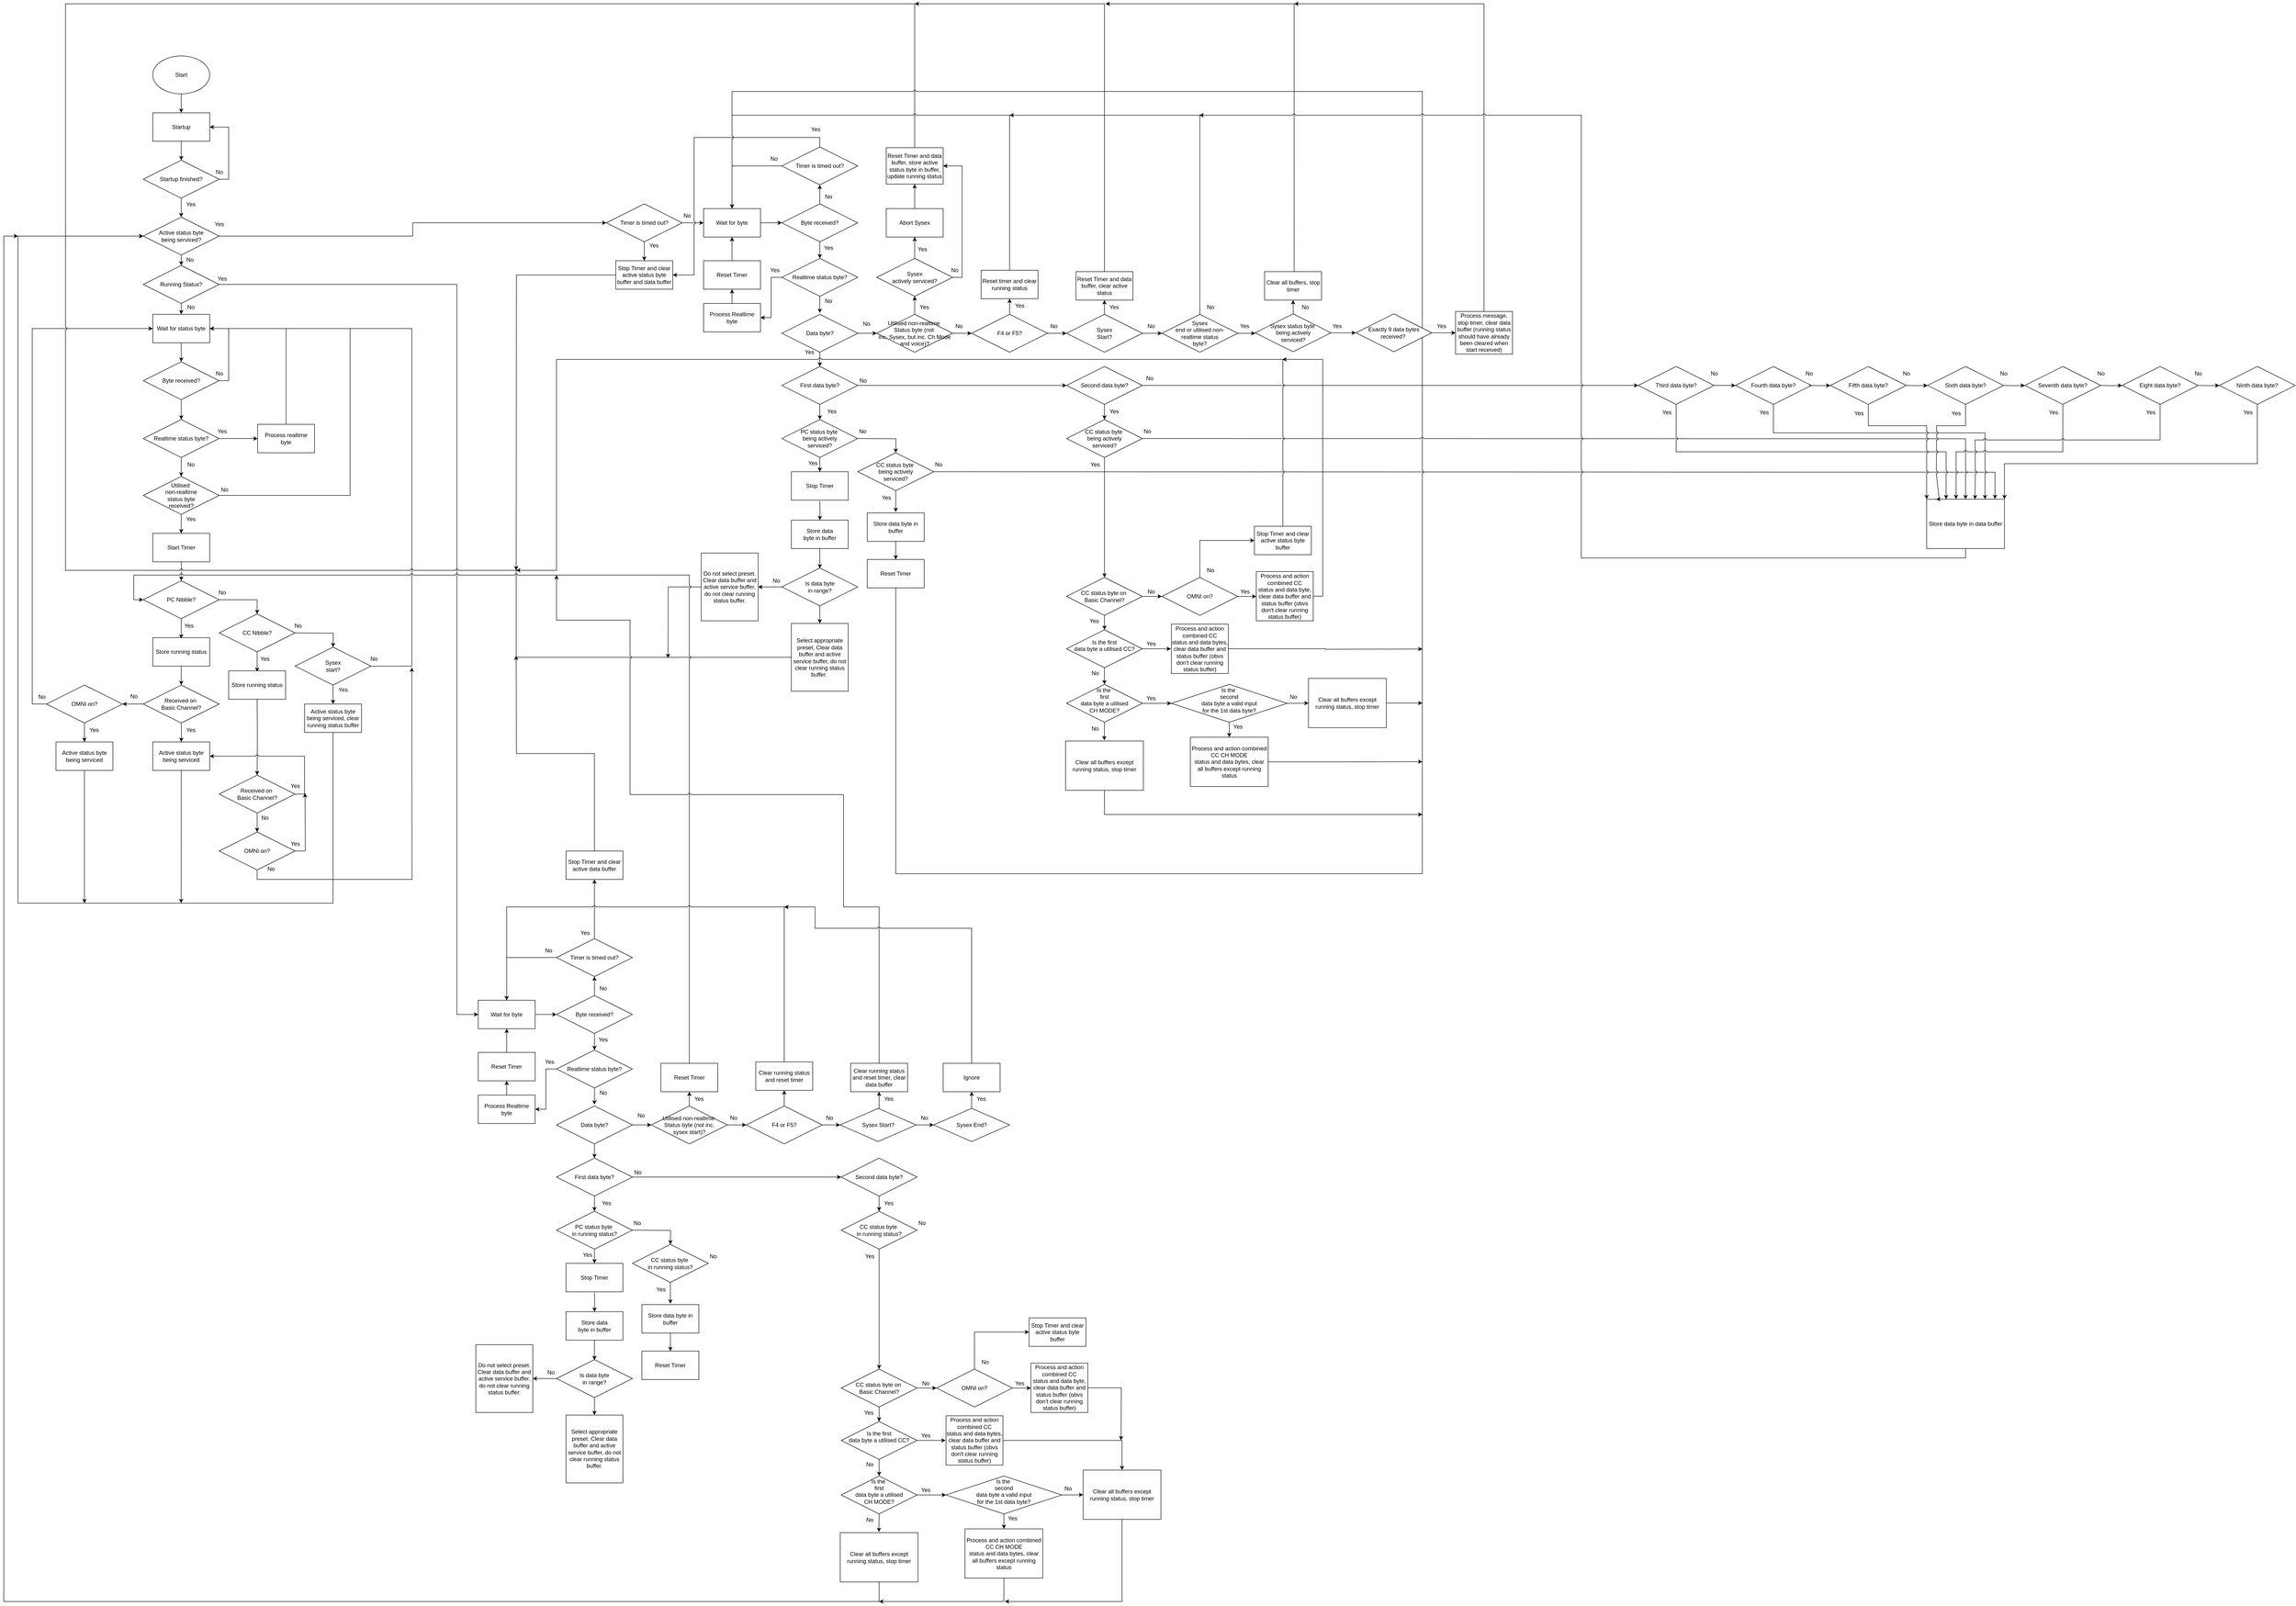 <mxfile version="26.2.12">
  <diagram name="Page-1" id="MCokuwG6os_PI19OrNsB">
    <mxGraphModel dx="694" dy="1790" grid="1" gridSize="5" guides="1" tooltips="1" connect="1" arrows="1" fold="1" page="1" pageScale="1" pageWidth="827" pageHeight="1169" math="0" shadow="0">
      <root>
        <mxCell id="0" />
        <mxCell id="1" parent="0" />
        <mxCell id="ROZJgOX0GMissYNZLgex-5" style="edgeStyle=orthogonalEdgeStyle;rounded=0;orthogonalLoop=1;jettySize=auto;html=1;exitX=0.5;exitY=1;exitDx=0;exitDy=0;entryX=0.5;entryY=0;entryDx=0;entryDy=0;" parent="1" source="ROZJgOX0GMissYNZLgex-1" target="ROZJgOX0GMissYNZLgex-4" edge="1">
          <mxGeometry relative="1" as="geometry" />
        </mxCell>
        <mxCell id="ROZJgOX0GMissYNZLgex-1" value="Startup" style="rounded=0;whiteSpace=wrap;html=1;" parent="1" vertex="1">
          <mxGeometry x="354" y="160" width="120" height="60" as="geometry" />
        </mxCell>
        <mxCell id="ROZJgOX0GMissYNZLgex-3" style="edgeStyle=orthogonalEdgeStyle;rounded=0;orthogonalLoop=1;jettySize=auto;html=1;exitX=0.5;exitY=1;exitDx=0;exitDy=0;entryX=0.5;entryY=0;entryDx=0;entryDy=0;" parent="1" source="ROZJgOX0GMissYNZLgex-2" target="ROZJgOX0GMissYNZLgex-1" edge="1">
          <mxGeometry relative="1" as="geometry" />
        </mxCell>
        <mxCell id="ROZJgOX0GMissYNZLgex-2" value="Start" style="ellipse;whiteSpace=wrap;html=1;" parent="1" vertex="1">
          <mxGeometry x="354" y="40" width="120" height="80" as="geometry" />
        </mxCell>
        <mxCell id="ROZJgOX0GMissYNZLgex-26" style="edgeStyle=orthogonalEdgeStyle;rounded=0;orthogonalLoop=1;jettySize=auto;html=1;exitX=1;exitY=0.5;exitDx=0;exitDy=0;entryX=1;entryY=0.5;entryDx=0;entryDy=0;" parent="1" source="ROZJgOX0GMissYNZLgex-4" target="ROZJgOX0GMissYNZLgex-1" edge="1">
          <mxGeometry relative="1" as="geometry" />
        </mxCell>
        <mxCell id="ROZJgOX0GMissYNZLgex-78" style="edgeStyle=orthogonalEdgeStyle;rounded=0;orthogonalLoop=1;jettySize=auto;html=1;exitX=0.5;exitY=1;exitDx=0;exitDy=0;entryX=0.5;entryY=0;entryDx=0;entryDy=0;" parent="1" source="ROZJgOX0GMissYNZLgex-4" target="ROZJgOX0GMissYNZLgex-77" edge="1">
          <mxGeometry relative="1" as="geometry" />
        </mxCell>
        <mxCell id="ROZJgOX0GMissYNZLgex-4" value="Startup finished?" style="rhombus;whiteSpace=wrap;html=1;" parent="1" vertex="1">
          <mxGeometry x="334" y="260" width="160" height="80" as="geometry" />
        </mxCell>
        <mxCell id="ROZJgOX0GMissYNZLgex-31" style="edgeStyle=orthogonalEdgeStyle;rounded=0;orthogonalLoop=1;jettySize=auto;html=1;exitX=0.5;exitY=1;exitDx=0;exitDy=0;entryX=0.5;entryY=0;entryDx=0;entryDy=0;" parent="1" source="ROZJgOX0GMissYNZLgex-6" target="ROZJgOX0GMissYNZLgex-30" edge="1">
          <mxGeometry relative="1" as="geometry" />
        </mxCell>
        <mxCell id="ROZJgOX0GMissYNZLgex-6" value="Wait for status byte" style="rounded=0;whiteSpace=wrap;html=1;" parent="1" vertex="1">
          <mxGeometry x="354" y="585" width="120" height="60" as="geometry" />
        </mxCell>
        <mxCell id="ROZJgOX0GMissYNZLgex-8" value="Yes" style="text;html=1;align=center;verticalAlign=middle;resizable=0;points=[];autosize=1;strokeColor=none;fillColor=none;" parent="1" vertex="1">
          <mxGeometry x="414" y="338" width="40" height="30" as="geometry" />
        </mxCell>
        <mxCell id="ROZJgOX0GMissYNZLgex-14" style="edgeStyle=orthogonalEdgeStyle;rounded=0;orthogonalLoop=1;jettySize=auto;html=1;exitX=0.5;exitY=1;exitDx=0;exitDy=0;entryX=0.5;entryY=0;entryDx=0;entryDy=0;" parent="1" edge="1">
          <mxGeometry relative="1" as="geometry">
            <mxPoint x="414" y="1107" as="sourcePoint" />
            <mxPoint x="414" y="1147" as="targetPoint" />
          </mxGeometry>
        </mxCell>
        <mxCell id="ROZJgOX0GMissYNZLgex-41" style="edgeStyle=orthogonalEdgeStyle;rounded=0;orthogonalLoop=1;jettySize=auto;html=1;exitX=1;exitY=0.5;exitDx=0;exitDy=0;entryX=1;entryY=0.5;entryDx=0;entryDy=0;" parent="1" source="ROZJgOX0GMissYNZLgex-9" target="ROZJgOX0GMissYNZLgex-6" edge="1">
          <mxGeometry relative="1" as="geometry">
            <Array as="points">
              <mxPoint x="770" y="967" />
              <mxPoint x="770" y="615" />
            </Array>
          </mxGeometry>
        </mxCell>
        <mxCell id="ROZJgOX0GMissYNZLgex-227" style="edgeStyle=orthogonalEdgeStyle;rounded=0;orthogonalLoop=1;jettySize=auto;html=1;exitX=0.5;exitY=1;exitDx=0;exitDy=0;entryX=0.5;entryY=0;entryDx=0;entryDy=0;" parent="1" source="ROZJgOX0GMissYNZLgex-9" target="ROZJgOX0GMissYNZLgex-226" edge="1">
          <mxGeometry relative="1" as="geometry" />
        </mxCell>
        <mxCell id="ROZJgOX0GMissYNZLgex-9" value="Utilised&amp;nbsp;&lt;div&gt;non-realtime&lt;div&gt;status byte&lt;div&gt;received?&lt;/div&gt;&lt;/div&gt;&lt;/div&gt;" style="rhombus;whiteSpace=wrap;html=1;" parent="1" vertex="1">
          <mxGeometry x="334" y="927" width="160" height="80" as="geometry" />
        </mxCell>
        <mxCell id="ROZJgOX0GMissYNZLgex-11" value="No" style="text;html=1;align=center;verticalAlign=middle;resizable=0;points=[];autosize=1;strokeColor=none;fillColor=none;" parent="1" vertex="1">
          <mxGeometry x="485" y="940" width="40" height="30" as="geometry" />
        </mxCell>
        <mxCell id="ROZJgOX0GMissYNZLgex-18" style="edgeStyle=orthogonalEdgeStyle;rounded=0;orthogonalLoop=1;jettySize=auto;html=1;exitX=1;exitY=0.5;exitDx=0;exitDy=0;entryX=0.5;entryY=0;entryDx=0;entryDy=0;" parent="1" source="ROZJgOX0GMissYNZLgex-16" target="ROZJgOX0GMissYNZLgex-17" edge="1">
          <mxGeometry relative="1" as="geometry" />
        </mxCell>
        <mxCell id="ROZJgOX0GMissYNZLgex-16" value="PC Nibble?" style="rhombus;whiteSpace=wrap;html=1;" parent="1" vertex="1">
          <mxGeometry x="334" y="1147" width="160" height="80" as="geometry" />
        </mxCell>
        <mxCell id="ROZJgOX0GMissYNZLgex-17" value="CC Nibble?" style="rhombus;whiteSpace=wrap;html=1;" parent="1" vertex="1">
          <mxGeometry x="494" y="1217" width="160" height="80" as="geometry" />
        </mxCell>
        <mxCell id="ROZJgOX0GMissYNZLgex-19" value="No" style="text;html=1;align=center;verticalAlign=middle;resizable=0;points=[];autosize=1;strokeColor=none;fillColor=none;" parent="1" vertex="1">
          <mxGeometry x="480" y="1157" width="40" height="30" as="geometry" />
        </mxCell>
        <mxCell id="ROZJgOX0GMissYNZLgex-21" style="edgeStyle=orthogonalEdgeStyle;rounded=0;orthogonalLoop=1;jettySize=auto;html=1;entryX=0.5;entryY=0;entryDx=0;entryDy=0;" parent="1" source="ROZJgOX0GMissYNZLgex-16" edge="1">
          <mxGeometry relative="1" as="geometry">
            <mxPoint x="414" y="1229" as="sourcePoint" />
            <mxPoint x="414" y="1269" as="targetPoint" />
          </mxGeometry>
        </mxCell>
        <mxCell id="ROZJgOX0GMissYNZLgex-22" value="Yes" style="text;html=1;align=center;verticalAlign=middle;resizable=0;points=[];autosize=1;strokeColor=none;fillColor=none;" parent="1" vertex="1">
          <mxGeometry x="410" y="1227" width="40" height="30" as="geometry" />
        </mxCell>
        <mxCell id="ROZJgOX0GMissYNZLgex-56" style="edgeStyle=orthogonalEdgeStyle;rounded=0;orthogonalLoop=1;jettySize=auto;html=1;exitX=1;exitY=0.5;exitDx=0;exitDy=0;" parent="1" source="ROZJgOX0GMissYNZLgex-23" edge="1">
          <mxGeometry relative="1" as="geometry">
            <mxPoint x="474" y="615" as="targetPoint" />
            <Array as="points">
              <mxPoint x="900" y="1327" />
              <mxPoint x="900" y="615" />
            </Array>
          </mxGeometry>
        </mxCell>
        <mxCell id="ROZJgOX0GMissYNZLgex-89" style="edgeStyle=orthogonalEdgeStyle;rounded=0;orthogonalLoop=1;jettySize=auto;html=1;exitX=0.5;exitY=1;exitDx=0;exitDy=0;entryX=0.5;entryY=0;entryDx=0;entryDy=0;" parent="1" source="ROZJgOX0GMissYNZLgex-23" target="ROZJgOX0GMissYNZLgex-88" edge="1">
          <mxGeometry relative="1" as="geometry" />
        </mxCell>
        <mxCell id="ROZJgOX0GMissYNZLgex-23" value="Sysex&lt;div&gt;start?&lt;/div&gt;" style="rhombus;whiteSpace=wrap;html=1;" parent="1" vertex="1">
          <mxGeometry x="654" y="1287" width="160" height="80" as="geometry" />
        </mxCell>
        <mxCell id="ROZJgOX0GMissYNZLgex-24" style="edgeStyle=orthogonalEdgeStyle;rounded=0;orthogonalLoop=1;jettySize=auto;html=1;exitX=1;exitY=0.5;exitDx=0;exitDy=0;entryX=0.5;entryY=0;entryDx=0;entryDy=0;" parent="1" edge="1">
          <mxGeometry relative="1" as="geometry">
            <mxPoint x="654" y="1257" as="sourcePoint" />
            <mxPoint x="734" y="1287" as="targetPoint" />
          </mxGeometry>
        </mxCell>
        <mxCell id="ROZJgOX0GMissYNZLgex-25" value="No" style="text;html=1;align=center;verticalAlign=middle;resizable=0;points=[];autosize=1;strokeColor=none;fillColor=none;" parent="1" vertex="1">
          <mxGeometry x="640" y="1227" width="40" height="30" as="geometry" />
        </mxCell>
        <mxCell id="ROZJgOX0GMissYNZLgex-27" value="No" style="text;html=1;align=center;verticalAlign=middle;resizable=0;points=[];autosize=1;strokeColor=none;fillColor=none;" parent="1" vertex="1">
          <mxGeometry x="474" y="270" width="40" height="30" as="geometry" />
        </mxCell>
        <mxCell id="ROZJgOX0GMissYNZLgex-39" style="edgeStyle=orthogonalEdgeStyle;rounded=0;orthogonalLoop=1;jettySize=auto;html=1;exitX=1;exitY=0.5;exitDx=0;exitDy=0;entryX=0;entryY=0.5;entryDx=0;entryDy=0;" parent="1" source="ROZJgOX0GMissYNZLgex-28" target="ROZJgOX0GMissYNZLgex-38" edge="1">
          <mxGeometry relative="1" as="geometry" />
        </mxCell>
        <mxCell id="ROZJgOX0GMissYNZLgex-228" style="edgeStyle=orthogonalEdgeStyle;rounded=0;orthogonalLoop=1;jettySize=auto;html=1;exitX=0.5;exitY=1;exitDx=0;exitDy=0;entryX=0.5;entryY=0;entryDx=0;entryDy=0;" parent="1" source="ROZJgOX0GMissYNZLgex-28" target="ROZJgOX0GMissYNZLgex-9" edge="1">
          <mxGeometry relative="1" as="geometry" />
        </mxCell>
        <mxCell id="ROZJgOX0GMissYNZLgex-28" value="Realtime status byte?" style="rhombus;whiteSpace=wrap;html=1;" parent="1" vertex="1">
          <mxGeometry x="334" y="807" width="160" height="80" as="geometry" />
        </mxCell>
        <mxCell id="ROZJgOX0GMissYNZLgex-34" style="edgeStyle=orthogonalEdgeStyle;rounded=0;orthogonalLoop=1;jettySize=auto;html=1;exitX=1;exitY=0.5;exitDx=0;exitDy=0;entryX=1;entryY=0.5;entryDx=0;entryDy=0;" parent="1" source="ROZJgOX0GMissYNZLgex-30" target="ROZJgOX0GMissYNZLgex-6" edge="1">
          <mxGeometry relative="1" as="geometry" />
        </mxCell>
        <mxCell id="ROZJgOX0GMissYNZLgex-157" style="edgeStyle=orthogonalEdgeStyle;rounded=0;orthogonalLoop=1;jettySize=auto;html=1;exitX=0.5;exitY=1;exitDx=0;exitDy=0;entryX=0.5;entryY=0;entryDx=0;entryDy=0;" parent="1" source="ROZJgOX0GMissYNZLgex-30" edge="1">
          <mxGeometry relative="1" as="geometry">
            <mxPoint x="414" y="807" as="targetPoint" />
          </mxGeometry>
        </mxCell>
        <mxCell id="ROZJgOX0GMissYNZLgex-30" value="Byte received?" style="rhombus;whiteSpace=wrap;html=1;" parent="1" vertex="1">
          <mxGeometry x="334" y="685" width="160" height="80" as="geometry" />
        </mxCell>
        <mxCell id="ROZJgOX0GMissYNZLgex-35" value="No" style="text;html=1;align=center;verticalAlign=middle;resizable=0;points=[];autosize=1;strokeColor=none;fillColor=none;" parent="1" vertex="1">
          <mxGeometry x="474" y="695" width="40" height="30" as="geometry" />
        </mxCell>
        <mxCell id="ROZJgOX0GMissYNZLgex-37" value="No" style="text;html=1;align=center;verticalAlign=middle;resizable=0;points=[];autosize=1;strokeColor=none;fillColor=none;" parent="1" vertex="1">
          <mxGeometry x="414" y="887" width="40" height="30" as="geometry" />
        </mxCell>
        <mxCell id="ROZJgOX0GMissYNZLgex-159" style="edgeStyle=orthogonalEdgeStyle;rounded=0;orthogonalLoop=1;jettySize=auto;html=1;exitX=0.5;exitY=0;exitDx=0;exitDy=0;entryX=1;entryY=0.5;entryDx=0;entryDy=0;" parent="1" source="ROZJgOX0GMissYNZLgex-38" target="ROZJgOX0GMissYNZLgex-6" edge="1">
          <mxGeometry relative="1" as="geometry">
            <mxPoint x="635" y="780" as="targetPoint" />
            <Array as="points">
              <mxPoint x="635" y="615" />
            </Array>
          </mxGeometry>
        </mxCell>
        <mxCell id="ROZJgOX0GMissYNZLgex-38" value="Process realtime&lt;div&gt;byte&lt;/div&gt;" style="rounded=0;whiteSpace=wrap;html=1;" parent="1" vertex="1">
          <mxGeometry x="575" y="817" width="120" height="60" as="geometry" />
        </mxCell>
        <mxCell id="ROZJgOX0GMissYNZLgex-40" value="Yes" style="text;html=1;align=center;verticalAlign=middle;resizable=0;points=[];autosize=1;strokeColor=none;fillColor=none;" parent="1" vertex="1">
          <mxGeometry x="480" y="817" width="40" height="30" as="geometry" />
        </mxCell>
        <mxCell id="ROZJgOX0GMissYNZLgex-52" style="edgeStyle=orthogonalEdgeStyle;rounded=0;orthogonalLoop=1;jettySize=auto;html=1;exitX=0.5;exitY=1;exitDx=0;exitDy=0;entryX=0.5;entryY=0;entryDx=0;entryDy=0;" parent="1" source="ROZJgOX0GMissYNZLgex-43" target="ROZJgOX0GMissYNZLgex-50" edge="1">
          <mxGeometry relative="1" as="geometry" />
        </mxCell>
        <mxCell id="ROZJgOX0GMissYNZLgex-43" value="Store running status" style="rounded=0;whiteSpace=wrap;html=1;" parent="1" vertex="1">
          <mxGeometry x="354" y="1267" width="120" height="60" as="geometry" />
        </mxCell>
        <mxCell id="ROZJgOX0GMissYNZLgex-44" style="edgeStyle=orthogonalEdgeStyle;rounded=0;orthogonalLoop=1;jettySize=auto;html=1;entryX=0.5;entryY=0;entryDx=0;entryDy=0;" parent="1" edge="1">
          <mxGeometry relative="1" as="geometry">
            <mxPoint x="574" y="1297" as="sourcePoint" />
            <mxPoint x="574" y="1339" as="targetPoint" />
          </mxGeometry>
        </mxCell>
        <mxCell id="ROZJgOX0GMissYNZLgex-45" value="Yes" style="text;html=1;align=center;verticalAlign=middle;resizable=0;points=[];autosize=1;strokeColor=none;fillColor=none;" parent="1" vertex="1">
          <mxGeometry x="570" y="1297" width="40" height="30" as="geometry" />
        </mxCell>
        <mxCell id="ROZJgOX0GMissYNZLgex-46" value="Store running status" style="rounded=0;whiteSpace=wrap;html=1;" parent="1" vertex="1">
          <mxGeometry x="514" y="1337" width="120" height="60" as="geometry" />
        </mxCell>
        <mxCell id="ROZJgOX0GMissYNZLgex-48" value="Yes" style="text;html=1;align=center;verticalAlign=middle;resizable=0;points=[];autosize=1;strokeColor=none;fillColor=none;" parent="1" vertex="1">
          <mxGeometry x="735" y="1362" width="40" height="30" as="geometry" />
        </mxCell>
        <mxCell id="ROZJgOX0GMissYNZLgex-58" style="edgeStyle=orthogonalEdgeStyle;rounded=0;orthogonalLoop=1;jettySize=auto;html=1;exitX=0;exitY=0.5;exitDx=0;exitDy=0;entryX=1;entryY=0.5;entryDx=0;entryDy=0;" parent="1" source="ROZJgOX0GMissYNZLgex-50" target="ROZJgOX0GMissYNZLgex-55" edge="1">
          <mxGeometry relative="1" as="geometry" />
        </mxCell>
        <mxCell id="ROZJgOX0GMissYNZLgex-50" value="Received on&amp;nbsp;&lt;div&gt;Basic Channel?&lt;/div&gt;" style="rhombus;whiteSpace=wrap;html=1;" parent="1" vertex="1">
          <mxGeometry x="334" y="1367" width="160" height="80" as="geometry" />
        </mxCell>
        <mxCell id="ROZJgOX0GMissYNZLgex-53" value="Yes" style="text;html=1;align=center;verticalAlign=middle;resizable=0;points=[];autosize=1;strokeColor=none;fillColor=none;" parent="1" vertex="1">
          <mxGeometry x="414" y="1447" width="40" height="30" as="geometry" />
        </mxCell>
        <mxCell id="ROZJgOX0GMissYNZLgex-54" value="No" style="text;html=1;align=center;verticalAlign=middle;resizable=0;points=[];autosize=1;strokeColor=none;fillColor=none;" parent="1" vertex="1">
          <mxGeometry x="294" y="1376" width="40" height="30" as="geometry" />
        </mxCell>
        <mxCell id="ROZJgOX0GMissYNZLgex-63" style="edgeStyle=orthogonalEdgeStyle;rounded=0;orthogonalLoop=1;jettySize=auto;html=1;exitX=0.5;exitY=1;exitDx=0;exitDy=0;entryX=0.5;entryY=0;entryDx=0;entryDy=0;" parent="1" source="ROZJgOX0GMissYNZLgex-55" edge="1">
          <mxGeometry relative="1" as="geometry">
            <mxPoint x="210" y="1487" as="targetPoint" />
          </mxGeometry>
        </mxCell>
        <mxCell id="ROZJgOX0GMissYNZLgex-65" style="edgeStyle=orthogonalEdgeStyle;rounded=0;orthogonalLoop=1;jettySize=auto;html=1;exitX=0;exitY=0.5;exitDx=0;exitDy=0;entryX=0;entryY=0.5;entryDx=0;entryDy=0;" parent="1" source="ROZJgOX0GMissYNZLgex-55" target="ROZJgOX0GMissYNZLgex-6" edge="1">
          <mxGeometry relative="1" as="geometry">
            <Array as="points">
              <mxPoint x="100" y="1407" />
              <mxPoint x="100" y="615" />
            </Array>
          </mxGeometry>
        </mxCell>
        <mxCell id="ROZJgOX0GMissYNZLgex-55" value="OMNI on?" style="rhombus;whiteSpace=wrap;html=1;" parent="1" vertex="1">
          <mxGeometry x="130" y="1367" width="160" height="80" as="geometry" />
        </mxCell>
        <mxCell id="ROZJgOX0GMissYNZLgex-57" value="No" style="text;html=1;align=center;verticalAlign=middle;resizable=0;points=[];autosize=1;strokeColor=none;fillColor=none;" parent="1" vertex="1">
          <mxGeometry x="800" y="1297" width="40" height="30" as="geometry" />
        </mxCell>
        <mxCell id="ROZJgOX0GMissYNZLgex-60" style="edgeStyle=orthogonalEdgeStyle;rounded=0;orthogonalLoop=1;jettySize=auto;html=1;exitX=0.5;exitY=1;exitDx=0;exitDy=0;entryX=0.5;entryY=0;entryDx=0;entryDy=0;" parent="1" target="ROZJgOX0GMissYNZLgex-61" edge="1">
          <mxGeometry relative="1" as="geometry">
            <mxPoint x="574" y="1397" as="sourcePoint" />
          </mxGeometry>
        </mxCell>
        <mxCell id="ROZJgOX0GMissYNZLgex-71" style="edgeStyle=orthogonalEdgeStyle;rounded=0;orthogonalLoop=1;jettySize=auto;html=1;exitX=0.5;exitY=1;exitDx=0;exitDy=0;entryX=0.5;entryY=0;entryDx=0;entryDy=0;" parent="1" source="ROZJgOX0GMissYNZLgex-61" target="ROZJgOX0GMissYNZLgex-70" edge="1">
          <mxGeometry relative="1" as="geometry" />
        </mxCell>
        <mxCell id="ROZJgOX0GMissYNZLgex-738" style="edgeStyle=orthogonalEdgeStyle;rounded=0;orthogonalLoop=1;jettySize=auto;html=1;exitX=1;exitY=0.5;exitDx=0;exitDy=0;entryX=1;entryY=0.5;entryDx=0;entryDy=0;jumpStyle=arc;" parent="1" source="ROZJgOX0GMissYNZLgex-61" target="ROZJgOX0GMissYNZLgex-69" edge="1">
          <mxGeometry relative="1" as="geometry" />
        </mxCell>
        <mxCell id="ROZJgOX0GMissYNZLgex-61" value="Received on&amp;nbsp;&lt;div&gt;Basic Channel?&lt;/div&gt;" style="rhombus;whiteSpace=wrap;html=1;" parent="1" vertex="1">
          <mxGeometry x="494" y="1557" width="160" height="80" as="geometry" />
        </mxCell>
        <mxCell id="ROZJgOX0GMissYNZLgex-64" value="Yes" style="text;html=1;align=center;verticalAlign=middle;resizable=0;points=[];autosize=1;strokeColor=none;fillColor=none;" parent="1" vertex="1">
          <mxGeometry x="210" y="1447" width="40" height="30" as="geometry" />
        </mxCell>
        <mxCell id="ROZJgOX0GMissYNZLgex-66" value="No" style="text;html=1;align=center;verticalAlign=middle;resizable=0;points=[];autosize=1;strokeColor=none;fillColor=none;" parent="1" vertex="1">
          <mxGeometry x="100" y="1377" width="40" height="30" as="geometry" />
        </mxCell>
        <mxCell id="ROZJgOX0GMissYNZLgex-126" style="edgeStyle=orthogonalEdgeStyle;rounded=0;orthogonalLoop=1;jettySize=auto;html=1;exitX=0.5;exitY=1;exitDx=0;exitDy=0;" parent="1" source="ROZJgOX0GMissYNZLgex-67" edge="1">
          <mxGeometry relative="1" as="geometry">
            <mxPoint x="210" y="1827" as="targetPoint" />
          </mxGeometry>
        </mxCell>
        <mxCell id="ROZJgOX0GMissYNZLgex-67" value="Active status byte being serviced" style="rounded=0;whiteSpace=wrap;html=1;" parent="1" vertex="1">
          <mxGeometry x="150" y="1487" width="120" height="60" as="geometry" />
        </mxCell>
        <mxCell id="ROZJgOX0GMissYNZLgex-68" style="edgeStyle=orthogonalEdgeStyle;rounded=0;orthogonalLoop=1;jettySize=auto;html=1;exitX=0.5;exitY=1;exitDx=0;exitDy=0;entryX=0.5;entryY=0;entryDx=0;entryDy=0;" parent="1" edge="1">
          <mxGeometry relative="1" as="geometry">
            <mxPoint x="414" y="1447" as="sourcePoint" />
            <mxPoint x="414" y="1487" as="targetPoint" />
          </mxGeometry>
        </mxCell>
        <mxCell id="ROZJgOX0GMissYNZLgex-127" style="edgeStyle=orthogonalEdgeStyle;rounded=0;orthogonalLoop=1;jettySize=auto;html=1;exitX=0.5;exitY=1;exitDx=0;exitDy=0;" parent="1" source="ROZJgOX0GMissYNZLgex-69" edge="1">
          <mxGeometry relative="1" as="geometry">
            <mxPoint x="413.8" y="1827" as="targetPoint" />
          </mxGeometry>
        </mxCell>
        <mxCell id="ROZJgOX0GMissYNZLgex-69" value="Active status byte being serviced" style="rounded=0;whiteSpace=wrap;html=1;" parent="1" vertex="1">
          <mxGeometry x="354" y="1487" width="120" height="60" as="geometry" />
        </mxCell>
        <mxCell id="ROZJgOX0GMissYNZLgex-739" style="edgeStyle=orthogonalEdgeStyle;rounded=0;orthogonalLoop=1;jettySize=auto;html=1;exitX=1;exitY=0.5;exitDx=0;exitDy=0;" parent="1" source="ROZJgOX0GMissYNZLgex-70" edge="1">
          <mxGeometry relative="1" as="geometry">
            <mxPoint x="675" y="1595" as="targetPoint" />
          </mxGeometry>
        </mxCell>
        <mxCell id="ROZJgOX0GMissYNZLgex-740" style="edgeStyle=orthogonalEdgeStyle;rounded=0;orthogonalLoop=1;jettySize=auto;html=1;exitX=0.5;exitY=1;exitDx=0;exitDy=0;" parent="1" source="ROZJgOX0GMissYNZLgex-70" edge="1">
          <mxGeometry relative="1" as="geometry">
            <mxPoint x="900" y="1330" as="targetPoint" />
          </mxGeometry>
        </mxCell>
        <mxCell id="ROZJgOX0GMissYNZLgex-70" value="OMNI on?" style="rhombus;whiteSpace=wrap;html=1;" parent="1" vertex="1">
          <mxGeometry x="494" y="1677" width="160" height="80" as="geometry" />
        </mxCell>
        <mxCell id="ROZJgOX0GMissYNZLgex-72" value="No" style="text;html=1;align=center;verticalAlign=middle;resizable=0;points=[];autosize=1;strokeColor=none;fillColor=none;" parent="1" vertex="1">
          <mxGeometry x="570" y="1632" width="40" height="30" as="geometry" />
        </mxCell>
        <mxCell id="ROZJgOX0GMissYNZLgex-174" style="edgeStyle=orthogonalEdgeStyle;rounded=0;orthogonalLoop=1;jettySize=auto;html=1;exitX=0.5;exitY=1;exitDx=0;exitDy=0;entryX=0.5;entryY=0;entryDx=0;entryDy=0;" parent="1" source="ROZJgOX0GMissYNZLgex-77" target="ROZJgOX0GMissYNZLgex-173" edge="1">
          <mxGeometry relative="1" as="geometry" />
        </mxCell>
        <mxCell id="ROZJgOX0GMissYNZLgex-197" style="edgeStyle=orthogonalEdgeStyle;rounded=0;orthogonalLoop=1;jettySize=auto;html=1;exitX=1;exitY=0.5;exitDx=0;exitDy=0;entryX=0;entryY=0.5;entryDx=0;entryDy=0;" parent="1" source="ROZJgOX0GMissYNZLgex-77" target="ROZJgOX0GMissYNZLgex-119" edge="1">
          <mxGeometry relative="1" as="geometry" />
        </mxCell>
        <mxCell id="ROZJgOX0GMissYNZLgex-77" value="Active status byte&lt;div&gt;being serviced?&lt;/div&gt;" style="rhombus;whiteSpace=wrap;html=1;" parent="1" vertex="1">
          <mxGeometry x="334" y="380" width="160" height="80" as="geometry" />
        </mxCell>
        <mxCell id="ROZJgOX0GMissYNZLgex-90" style="edgeStyle=orthogonalEdgeStyle;rounded=0;orthogonalLoop=1;jettySize=auto;html=1;exitX=0.5;exitY=1;exitDx=0;exitDy=0;jumpStyle=none;entryX=0;entryY=0.5;entryDx=0;entryDy=0;" parent="1" source="ROZJgOX0GMissYNZLgex-88" target="ROZJgOX0GMissYNZLgex-77" edge="1">
          <mxGeometry relative="1" as="geometry">
            <mxPoint x="334.0" y="505.0" as="targetPoint" />
            <Array as="points">
              <mxPoint x="734" y="1827" />
              <mxPoint x="70" y="1827" />
              <mxPoint x="70" y="420" />
            </Array>
          </mxGeometry>
        </mxCell>
        <mxCell id="ROZJgOX0GMissYNZLgex-88" value="Active status byte being serviced, clear running status buffer" style="rounded=0;whiteSpace=wrap;html=1;" parent="1" vertex="1">
          <mxGeometry x="674" y="1407" width="120" height="60" as="geometry" />
        </mxCell>
        <mxCell id="ROZJgOX0GMissYNZLgex-95" value="Yes" style="text;html=1;align=center;verticalAlign=middle;resizable=0;points=[];autosize=1;strokeColor=none;fillColor=none;" parent="1" vertex="1">
          <mxGeometry x="634" y="1687" width="40" height="30" as="geometry" />
        </mxCell>
        <mxCell id="ROZJgOX0GMissYNZLgex-96" value="No" style="text;html=1;align=center;verticalAlign=middle;resizable=0;points=[];autosize=1;strokeColor=none;fillColor=none;" parent="1" vertex="1">
          <mxGeometry x="585" y="1740" width="35" height="30" as="geometry" />
        </mxCell>
        <mxCell id="ROZJgOX0GMissYNZLgex-98" value="Yes" style="text;html=1;align=center;verticalAlign=middle;resizable=0;points=[];autosize=1;strokeColor=none;fillColor=none;" parent="1" vertex="1">
          <mxGeometry x="634" y="1565" width="40" height="30" as="geometry" />
        </mxCell>
        <mxCell id="ROZJgOX0GMissYNZLgex-105" value="Yes" style="text;html=1;align=center;verticalAlign=middle;resizable=0;points=[];autosize=1;strokeColor=none;fillColor=none;" parent="1" vertex="1">
          <mxGeometry x="474" y="380" width="40" height="30" as="geometry" />
        </mxCell>
        <mxCell id="ROZJgOX0GMissYNZLgex-113" style="edgeStyle=orthogonalEdgeStyle;rounded=0;orthogonalLoop=1;jettySize=auto;html=1;exitX=1;exitY=0.5;exitDx=0;exitDy=0;entryX=0;entryY=0.5;entryDx=0;entryDy=0;" parent="1" source="ROZJgOX0GMissYNZLgex-110" target="ROZJgOX0GMissYNZLgex-112" edge="1">
          <mxGeometry relative="1" as="geometry" />
        </mxCell>
        <mxCell id="ROZJgOX0GMissYNZLgex-110" value="Wait for byte" style="rounded=0;whiteSpace=wrap;html=1;" parent="1" vertex="1">
          <mxGeometry x="1515" y="362" width="120" height="60" as="geometry" />
        </mxCell>
        <mxCell id="ROZJgOX0GMissYNZLgex-142" style="edgeStyle=orthogonalEdgeStyle;rounded=0;orthogonalLoop=1;jettySize=auto;html=1;exitX=0.5;exitY=0;exitDx=0;exitDy=0;entryX=0.5;entryY=1;entryDx=0;entryDy=0;" parent="1" source="ROZJgOX0GMissYNZLgex-112" target="ROZJgOX0GMissYNZLgex-141" edge="1">
          <mxGeometry relative="1" as="geometry" />
        </mxCell>
        <mxCell id="ROZJgOX0GMissYNZLgex-147" style="edgeStyle=orthogonalEdgeStyle;rounded=0;orthogonalLoop=1;jettySize=auto;html=1;exitX=0.5;exitY=1;exitDx=0;exitDy=0;entryX=0.5;entryY=0;entryDx=0;entryDy=0;" parent="1" source="ROZJgOX0GMissYNZLgex-112" target="ROZJgOX0GMissYNZLgex-130" edge="1">
          <mxGeometry relative="1" as="geometry" />
        </mxCell>
        <mxCell id="ROZJgOX0GMissYNZLgex-112" value="Byte received?" style="rhombus;whiteSpace=wrap;html=1;" parent="1" vertex="1">
          <mxGeometry x="1680" y="352" width="160" height="80" as="geometry" />
        </mxCell>
        <mxCell id="ROZJgOX0GMissYNZLgex-115" value="Yes" style="text;html=1;align=center;verticalAlign=middle;resizable=0;points=[];autosize=1;strokeColor=none;fillColor=none;" parent="1" vertex="1">
          <mxGeometry x="1757.5" y="430" width="40" height="30" as="geometry" />
        </mxCell>
        <mxCell id="ROZJgOX0GMissYNZLgex-120" style="edgeStyle=orthogonalEdgeStyle;rounded=0;orthogonalLoop=1;jettySize=auto;html=1;exitX=1;exitY=0.5;exitDx=0;exitDy=0;entryX=0;entryY=0.5;entryDx=0;entryDy=0;" parent="1" source="ROZJgOX0GMissYNZLgex-119" target="ROZJgOX0GMissYNZLgex-110" edge="1">
          <mxGeometry relative="1" as="geometry" />
        </mxCell>
        <mxCell id="ROZJgOX0GMissYNZLgex-133" style="edgeStyle=orthogonalEdgeStyle;rounded=0;orthogonalLoop=1;jettySize=auto;html=1;exitX=0.5;exitY=1;exitDx=0;exitDy=0;entryX=0.5;entryY=0;entryDx=0;entryDy=0;" parent="1" source="ROZJgOX0GMissYNZLgex-119" target="ROZJgOX0GMissYNZLgex-129" edge="1">
          <mxGeometry relative="1" as="geometry" />
        </mxCell>
        <mxCell id="ROZJgOX0GMissYNZLgex-119" value="Timer is timed out?" style="rhombus;whiteSpace=wrap;html=1;" parent="1" vertex="1">
          <mxGeometry x="1310" y="352" width="160" height="80" as="geometry" />
        </mxCell>
        <mxCell id="ROZJgOX0GMissYNZLgex-121" value="No" style="text;html=1;align=center;verticalAlign=middle;resizable=0;points=[];autosize=1;strokeColor=none;fillColor=none;" parent="1" vertex="1">
          <mxGeometry x="1460" y="362" width="40" height="30" as="geometry" />
        </mxCell>
        <mxCell id="ROZJgOX0GMissYNZLgex-381" style="edgeStyle=orthogonalEdgeStyle;rounded=0;orthogonalLoop=1;jettySize=auto;html=1;exitX=0;exitY=0.5;exitDx=0;exitDy=0;" parent="1" source="ROZJgOX0GMissYNZLgex-129" edge="1">
          <mxGeometry relative="1" as="geometry">
            <mxPoint x="1120" y="1125" as="targetPoint" />
          </mxGeometry>
        </mxCell>
        <mxCell id="ROZJgOX0GMissYNZLgex-129" value="Stop Timer and clear&lt;div&gt;active status byte buffer and data buffer&lt;/div&gt;" style="rounded=0;whiteSpace=wrap;html=1;" parent="1" vertex="1">
          <mxGeometry x="1330" y="472" width="120" height="60" as="geometry" />
        </mxCell>
        <mxCell id="ROZJgOX0GMissYNZLgex-150" style="edgeStyle=orthogonalEdgeStyle;rounded=0;orthogonalLoop=1;jettySize=auto;html=1;exitX=0.5;exitY=1;exitDx=0;exitDy=0;entryX=0.5;entryY=0;entryDx=0;entryDy=0;" parent="1" source="ROZJgOX0GMissYNZLgex-130" edge="1">
          <mxGeometry relative="1" as="geometry">
            <mxPoint x="1760" y="582" as="targetPoint" />
          </mxGeometry>
        </mxCell>
        <mxCell id="ROZJgOX0GMissYNZLgex-161" style="edgeStyle=orthogonalEdgeStyle;rounded=0;orthogonalLoop=1;jettySize=auto;html=1;exitX=0;exitY=0.5;exitDx=0;exitDy=0;entryX=1;entryY=0.5;entryDx=0;entryDy=0;" parent="1" source="ROZJgOX0GMissYNZLgex-130" target="ROZJgOX0GMissYNZLgex-152" edge="1">
          <mxGeometry relative="1" as="geometry" />
        </mxCell>
        <mxCell id="ROZJgOX0GMissYNZLgex-130" value="Realtime status byte?" style="rhombus;whiteSpace=wrap;html=1;" parent="1" vertex="1">
          <mxGeometry x="1680" y="467" width="160" height="80" as="geometry" />
        </mxCell>
        <mxCell id="ROZJgOX0GMissYNZLgex-139" value="Yes" style="text;html=1;align=center;verticalAlign=middle;resizable=0;points=[];autosize=1;strokeColor=none;fillColor=none;" parent="1" vertex="1">
          <mxGeometry x="1390" y="425" width="40" height="30" as="geometry" />
        </mxCell>
        <mxCell id="ROZJgOX0GMissYNZLgex-140" value="No" style="text;html=1;align=center;verticalAlign=middle;resizable=0;points=[];autosize=1;strokeColor=none;fillColor=none;" parent="1" vertex="1">
          <mxGeometry x="1760" y="322" width="35" height="30" as="geometry" />
        </mxCell>
        <mxCell id="ROZJgOX0GMissYNZLgex-143" style="edgeStyle=orthogonalEdgeStyle;rounded=0;orthogonalLoop=1;jettySize=auto;html=1;exitX=0;exitY=0.5;exitDx=0;exitDy=0;entryX=0.5;entryY=0;entryDx=0;entryDy=0;" parent="1" source="ROZJgOX0GMissYNZLgex-141" target="ROZJgOX0GMissYNZLgex-110" edge="1">
          <mxGeometry relative="1" as="geometry" />
        </mxCell>
        <mxCell id="ROZJgOX0GMissYNZLgex-145" style="edgeStyle=orthogonalEdgeStyle;rounded=0;orthogonalLoop=1;jettySize=auto;html=1;exitX=0.5;exitY=0;exitDx=0;exitDy=0;entryX=1;entryY=0.5;entryDx=0;entryDy=0;jumpStyle=arc;" parent="1" source="ROZJgOX0GMissYNZLgex-141" target="ROZJgOX0GMissYNZLgex-129" edge="1">
          <mxGeometry relative="1" as="geometry">
            <Array as="points">
              <mxPoint x="1760" y="212" />
              <mxPoint x="1495" y="212" />
              <mxPoint x="1495" y="502" />
            </Array>
          </mxGeometry>
        </mxCell>
        <mxCell id="ROZJgOX0GMissYNZLgex-141" value="Timer is timed out?" style="rhombus;whiteSpace=wrap;html=1;" parent="1" vertex="1">
          <mxGeometry x="1680" y="232" width="160" height="80" as="geometry" />
        </mxCell>
        <mxCell id="ROZJgOX0GMissYNZLgex-144" value="No" style="text;html=1;align=center;verticalAlign=middle;resizable=0;points=[];autosize=1;strokeColor=none;fillColor=none;" parent="1" vertex="1">
          <mxGeometry x="1645" y="242" width="35" height="30" as="geometry" />
        </mxCell>
        <mxCell id="ROZJgOX0GMissYNZLgex-146" value="Yes" style="text;html=1;align=center;verticalAlign=middle;resizable=0;points=[];autosize=1;strokeColor=none;fillColor=none;" parent="1" vertex="1">
          <mxGeometry x="1731" y="180" width="40" height="30" as="geometry" />
        </mxCell>
        <mxCell id="ROZJgOX0GMissYNZLgex-163" style="edgeStyle=orthogonalEdgeStyle;rounded=0;orthogonalLoop=1;jettySize=auto;html=1;exitX=0.5;exitY=0;exitDx=0;exitDy=0;entryX=0.5;entryY=1;entryDx=0;entryDy=0;" parent="1" source="ROZJgOX0GMissYNZLgex-152" target="ROZJgOX0GMissYNZLgex-162" edge="1">
          <mxGeometry relative="1" as="geometry" />
        </mxCell>
        <mxCell id="ROZJgOX0GMissYNZLgex-152" value="Process Realtime&lt;div&gt;byte&lt;/div&gt;" style="rounded=0;whiteSpace=wrap;html=1;" parent="1" vertex="1">
          <mxGeometry x="1515" y="562" width="120" height="60" as="geometry" />
        </mxCell>
        <mxCell id="ROZJgOX0GMissYNZLgex-153" value="No" style="text;html=1;align=center;verticalAlign=middle;resizable=0;points=[];autosize=1;strokeColor=none;fillColor=none;" parent="1" vertex="1">
          <mxGeometry x="1760" y="542" width="35" height="30" as="geometry" />
        </mxCell>
        <mxCell id="ROZJgOX0GMissYNZLgex-155" value="Yes" style="text;html=1;align=center;verticalAlign=middle;resizable=0;points=[];autosize=1;strokeColor=none;fillColor=none;" parent="1" vertex="1">
          <mxGeometry x="1645" y="477" width="40" height="30" as="geometry" />
        </mxCell>
        <mxCell id="ROZJgOX0GMissYNZLgex-164" style="edgeStyle=orthogonalEdgeStyle;rounded=0;orthogonalLoop=1;jettySize=auto;html=1;exitX=0.5;exitY=0;exitDx=0;exitDy=0;entryX=0.5;entryY=1;entryDx=0;entryDy=0;" parent="1" source="ROZJgOX0GMissYNZLgex-162" target="ROZJgOX0GMissYNZLgex-110" edge="1">
          <mxGeometry relative="1" as="geometry" />
        </mxCell>
        <mxCell id="ROZJgOX0GMissYNZLgex-162" value="Reset Timer" style="rounded=0;whiteSpace=wrap;html=1;" parent="1" vertex="1">
          <mxGeometry x="1515" y="472" width="120" height="60" as="geometry" />
        </mxCell>
        <mxCell id="ROZJgOX0GMissYNZLgex-175" style="edgeStyle=orthogonalEdgeStyle;rounded=0;orthogonalLoop=1;jettySize=auto;html=1;exitX=0.5;exitY=1;exitDx=0;exitDy=0;entryX=0.5;entryY=0;entryDx=0;entryDy=0;" parent="1" source="ROZJgOX0GMissYNZLgex-173" target="ROZJgOX0GMissYNZLgex-6" edge="1">
          <mxGeometry relative="1" as="geometry" />
        </mxCell>
        <mxCell id="ROZJgOX0GMissYNZLgex-219" style="edgeStyle=orthogonalEdgeStyle;rounded=0;orthogonalLoop=1;jettySize=auto;html=1;exitX=1;exitY=0.5;exitDx=0;exitDy=0;entryX=0;entryY=0.5;entryDx=0;entryDy=0;" parent="1" source="ROZJgOX0GMissYNZLgex-173" target="ROZJgOX0GMissYNZLgex-417" edge="1">
          <mxGeometry relative="1" as="geometry">
            <mxPoint x="1099" y="1590" as="targetPoint" />
            <Array as="points">
              <mxPoint x="995" y="522" />
              <mxPoint x="995" y="2062" />
            </Array>
          </mxGeometry>
        </mxCell>
        <mxCell id="ROZJgOX0GMissYNZLgex-173" value="Running Status?" style="rhombus;whiteSpace=wrap;html=1;" parent="1" vertex="1">
          <mxGeometry x="334" y="482" width="160" height="80" as="geometry" />
        </mxCell>
        <mxCell id="ROZJgOX0GMissYNZLgex-176" value="No" style="text;html=1;align=center;verticalAlign=middle;resizable=0;points=[];autosize=1;strokeColor=none;fillColor=none;" parent="1" vertex="1">
          <mxGeometry x="416" y="555" width="35" height="30" as="geometry" />
        </mxCell>
        <mxCell id="ROZJgOX0GMissYNZLgex-177" value="No" style="text;html=1;align=center;verticalAlign=middle;resizable=0;points=[];autosize=1;strokeColor=none;fillColor=none;" parent="1" vertex="1">
          <mxGeometry x="414" y="455" width="35" height="30" as="geometry" />
        </mxCell>
        <mxCell id="ROZJgOX0GMissYNZLgex-226" value="Start Timer" style="rounded=0;whiteSpace=wrap;html=1;" parent="1" vertex="1">
          <mxGeometry x="354" y="1047" width="120" height="60" as="geometry" />
        </mxCell>
        <mxCell id="ROZJgOX0GMissYNZLgex-229" value="Yes" style="text;html=1;align=center;verticalAlign=middle;resizable=0;points=[];autosize=1;strokeColor=none;fillColor=none;" parent="1" vertex="1">
          <mxGeometry x="414" y="1002" width="40" height="30" as="geometry" />
        </mxCell>
        <mxCell id="ROZJgOX0GMissYNZLgex-278" style="edgeStyle=orthogonalEdgeStyle;rounded=0;orthogonalLoop=1;jettySize=auto;html=1;exitX=1;exitY=0.5;exitDx=0;exitDy=0;entryX=0;entryY=0.5;entryDx=0;entryDy=0;" parent="1" source="ROZJgOX0GMissYNZLgex-276" target="ROZJgOX0GMissYNZLgex-277" edge="1">
          <mxGeometry relative="1" as="geometry" />
        </mxCell>
        <mxCell id="ROZJgOX0GMissYNZLgex-331" style="edgeStyle=orthogonalEdgeStyle;rounded=0;orthogonalLoop=1;jettySize=auto;html=1;exitX=0.5;exitY=1;exitDx=0;exitDy=0;entryX=0.5;entryY=0;entryDx=0;entryDy=0;" parent="1" source="ROZJgOX0GMissYNZLgex-276" target="ROZJgOX0GMissYNZLgex-330" edge="1">
          <mxGeometry relative="1" as="geometry" />
        </mxCell>
        <mxCell id="ROZJgOX0GMissYNZLgex-276" value="Data byte?" style="rhombus;whiteSpace=wrap;html=1;" parent="1" vertex="1">
          <mxGeometry x="1680" y="585" width="160" height="80" as="geometry" />
        </mxCell>
        <mxCell id="ROZJgOX0GMissYNZLgex-290" style="edgeStyle=orthogonalEdgeStyle;rounded=0;orthogonalLoop=1;jettySize=auto;html=1;exitX=1;exitY=0.5;exitDx=0;exitDy=0;entryX=0;entryY=0.5;entryDx=0;entryDy=0;" parent="1" source="ROZJgOX0GMissYNZLgex-277" target="ROZJgOX0GMissYNZLgex-288" edge="1">
          <mxGeometry relative="1" as="geometry" />
        </mxCell>
        <mxCell id="ROZJgOX0GMissYNZLgex-731" style="edgeStyle=orthogonalEdgeStyle;rounded=0;orthogonalLoop=1;jettySize=auto;html=1;exitX=0.5;exitY=0;exitDx=0;exitDy=0;entryX=0.5;entryY=1;entryDx=0;entryDy=0;" parent="1" source="ROZJgOX0GMissYNZLgex-277" target="ROZJgOX0GMissYNZLgex-730" edge="1">
          <mxGeometry relative="1" as="geometry" />
        </mxCell>
        <mxCell id="ROZJgOX0GMissYNZLgex-277" value="Utilised non-realtime&amp;nbsp;&lt;div&gt;Status byte (not&amp;nbsp;&lt;/div&gt;&lt;div&gt;inc. Sysex, but inc. Ch Mode&lt;/div&gt;&lt;div&gt;and voice)?&lt;/div&gt;" style="rhombus;whiteSpace=wrap;html=1;" parent="1" vertex="1">
          <mxGeometry x="1880" y="585" width="160" height="80" as="geometry" />
        </mxCell>
        <mxCell id="ROZJgOX0GMissYNZLgex-280" value="No" style="text;html=1;align=center;verticalAlign=middle;resizable=0;points=[];autosize=1;strokeColor=none;fillColor=none;" parent="1" vertex="1">
          <mxGeometry x="1840" y="590" width="35" height="30" as="geometry" />
        </mxCell>
        <mxCell id="ROZJgOX0GMissYNZLgex-282" value="Yes" style="text;html=1;align=center;verticalAlign=middle;resizable=0;points=[];autosize=1;strokeColor=none;fillColor=none;" parent="1" vertex="1">
          <mxGeometry x="1960" y="555" width="40" height="30" as="geometry" />
        </mxCell>
        <mxCell id="ROZJgOX0GMissYNZLgex-532" style="edgeStyle=orthogonalEdgeStyle;rounded=0;orthogonalLoop=1;jettySize=auto;html=1;exitX=0.5;exitY=0;exitDx=0;exitDy=0;entryX=0;entryY=0.5;entryDx=0;entryDy=0;" parent="1" source="ROZJgOX0GMissYNZLgex-283" target="ROZJgOX0GMissYNZLgex-77" edge="1">
          <mxGeometry relative="1" as="geometry">
            <Array as="points">
              <mxPoint x="1960" y="-70" />
              <mxPoint x="170" y="-70" />
              <mxPoint x="170" y="420" />
            </Array>
          </mxGeometry>
        </mxCell>
        <mxCell id="ROZJgOX0GMissYNZLgex-283" value="Reset Timer and data buffer, store active status byte in buffer, update running status" style="rounded=0;whiteSpace=wrap;html=1;" parent="1" vertex="1">
          <mxGeometry x="1900" y="233.5" width="120" height="77" as="geometry" />
        </mxCell>
        <mxCell id="ROZJgOX0GMissYNZLgex-287" value="No" style="text;html=1;align=center;verticalAlign=middle;resizable=0;points=[];autosize=1;strokeColor=none;fillColor=none;" parent="1" vertex="1">
          <mxGeometry x="2035" y="595" width="35" height="30" as="geometry" />
        </mxCell>
        <mxCell id="ROZJgOX0GMissYNZLgex-292" style="edgeStyle=orthogonalEdgeStyle;rounded=0;orthogonalLoop=1;jettySize=auto;html=1;exitX=0.5;exitY=0;exitDx=0;exitDy=0;entryX=0.5;entryY=1;entryDx=0;entryDy=0;" parent="1" source="ROZJgOX0GMissYNZLgex-288" target="ROZJgOX0GMissYNZLgex-291" edge="1">
          <mxGeometry relative="1" as="geometry" />
        </mxCell>
        <mxCell id="ROZJgOX0GMissYNZLgex-643" style="edgeStyle=orthogonalEdgeStyle;rounded=0;orthogonalLoop=1;jettySize=auto;html=1;exitX=1;exitY=0.5;exitDx=0;exitDy=0;entryX=0;entryY=0.5;entryDx=0;entryDy=0;" parent="1" source="ROZJgOX0GMissYNZLgex-288" target="ROZJgOX0GMissYNZLgex-642" edge="1">
          <mxGeometry relative="1" as="geometry" />
        </mxCell>
        <mxCell id="ROZJgOX0GMissYNZLgex-288" value="F4 or F5?" style="rhombus;whiteSpace=wrap;html=1;" parent="1" vertex="1">
          <mxGeometry x="2080" y="585" width="160" height="80" as="geometry" />
        </mxCell>
        <mxCell id="ROZJgOX0GMissYNZLgex-291" value="Reset timer and clear running status" style="rounded=0;whiteSpace=wrap;html=1;" parent="1" vertex="1">
          <mxGeometry x="2100" y="492" width="120" height="60" as="geometry" />
        </mxCell>
        <mxCell id="ROZJgOX0GMissYNZLgex-296" style="edgeStyle=orthogonalEdgeStyle;rounded=0;orthogonalLoop=1;jettySize=auto;html=1;exitX=0.5;exitY=0;exitDx=0;exitDy=0;entryX=0.5;entryY=0;entryDx=0;entryDy=0;jumpStyle=arc;" parent="1" source="ROZJgOX0GMissYNZLgex-291" target="ROZJgOX0GMissYNZLgex-110" edge="1">
          <mxGeometry relative="1" as="geometry">
            <mxPoint x="2160" y="400" as="sourcePoint" />
            <Array as="points">
              <mxPoint x="2160" y="165" />
              <mxPoint x="1575" y="165" />
            </Array>
          </mxGeometry>
        </mxCell>
        <mxCell id="ROZJgOX0GMissYNZLgex-300" style="edgeStyle=orthogonalEdgeStyle;rounded=0;orthogonalLoop=1;jettySize=auto;html=1;entryX=0;entryY=0.5;entryDx=0;entryDy=0;jumpStyle=arc;exitX=0;exitY=0.5;exitDx=0;exitDy=0;" parent="1" source="ROZJgOX0GMissYNZLgex-361" target="ROZJgOX0GMissYNZLgex-77" edge="1">
          <mxGeometry relative="1" as="geometry">
            <mxPoint x="1540" y="1245" as="sourcePoint" />
            <Array as="points">
              <mxPoint x="1120" y="1309" />
              <mxPoint x="1120" y="1125" />
              <mxPoint x="170" y="1125" />
              <mxPoint x="170" y="420" />
            </Array>
          </mxGeometry>
        </mxCell>
        <mxCell id="ROZJgOX0GMissYNZLgex-301" value="Yes" style="text;html=1;align=center;verticalAlign=middle;resizable=0;points=[];autosize=1;strokeColor=none;fillColor=none;" parent="1" vertex="1">
          <mxGeometry x="480" y="495" width="40" height="30" as="geometry" />
        </mxCell>
        <mxCell id="ROZJgOX0GMissYNZLgex-307" style="edgeStyle=orthogonalEdgeStyle;rounded=0;orthogonalLoop=1;jettySize=auto;html=1;exitX=0.5;exitY=1;exitDx=0;exitDy=0;entryX=0.5;entryY=0;entryDx=0;entryDy=0;" parent="1" edge="1">
          <mxGeometry relative="1" as="geometry">
            <mxPoint x="1760" y="1019" as="targetPoint" />
            <mxPoint x="1760" y="979" as="sourcePoint" />
          </mxGeometry>
        </mxCell>
        <mxCell id="ROZJgOX0GMissYNZLgex-308" style="edgeStyle=orthogonalEdgeStyle;rounded=0;orthogonalLoop=1;jettySize=auto;html=1;exitX=0.5;exitY=1;exitDx=0;exitDy=0;entryX=0.5;entryY=0;entryDx=0;entryDy=0;" parent="1" source="ROZJgOX0GMissYNZLgex-309" target="ROZJgOX0GMissYNZLgex-328" edge="1">
          <mxGeometry relative="1" as="geometry" />
        </mxCell>
        <mxCell id="ROZJgOX0GMissYNZLgex-309" value="PC status byte&amp;nbsp;&lt;div&gt;being actively&lt;/div&gt;&lt;div&gt;serviced?&lt;/div&gt;" style="rhombus;whiteSpace=wrap;html=1;" parent="1" vertex="1">
          <mxGeometry x="1680" y="807" width="160" height="80" as="geometry" />
        </mxCell>
        <mxCell id="ROZJgOX0GMissYNZLgex-310" value="CC status byte&amp;nbsp;&lt;div&gt;being actively&lt;/div&gt;&lt;div&gt;serviced?&lt;/div&gt;" style="rhombus;whiteSpace=wrap;html=1;" parent="1" vertex="1">
          <mxGeometry x="1840" y="877" width="160" height="80" as="geometry" />
        </mxCell>
        <mxCell id="ROZJgOX0GMissYNZLgex-311" style="edgeStyle=orthogonalEdgeStyle;rounded=0;orthogonalLoop=1;jettySize=auto;html=1;exitX=1;exitY=0.5;exitDx=0;exitDy=0;entryX=0.5;entryY=0;entryDx=0;entryDy=0;" parent="1" edge="1">
          <mxGeometry relative="1" as="geometry">
            <mxPoint x="1840" y="847" as="sourcePoint" />
            <mxPoint x="1920" y="877" as="targetPoint" />
          </mxGeometry>
        </mxCell>
        <mxCell id="ROZJgOX0GMissYNZLgex-312" value="No" style="text;html=1;align=center;verticalAlign=middle;resizable=0;points=[];autosize=1;strokeColor=none;fillColor=none;" parent="1" vertex="1">
          <mxGeometry x="1830" y="817" width="40" height="30" as="geometry" />
        </mxCell>
        <mxCell id="ROZJgOX0GMissYNZLgex-313" value="Yes" style="text;html=1;align=center;verticalAlign=middle;resizable=0;points=[];autosize=1;strokeColor=none;fillColor=none;" parent="1" vertex="1">
          <mxGeometry x="1725" y="884" width="40" height="30" as="geometry" />
        </mxCell>
        <mxCell id="ROZJgOX0GMissYNZLgex-314" style="edgeStyle=orthogonalEdgeStyle;rounded=0;orthogonalLoop=1;jettySize=auto;html=1;exitX=0.5;exitY=1;exitDx=0;exitDy=0;entryX=0.5;entryY=0;entryDx=0;entryDy=0;" parent="1" source="ROZJgOX0GMissYNZLgex-310" edge="1">
          <mxGeometry relative="1" as="geometry">
            <mxPoint x="1920" y="959" as="sourcePoint" />
            <mxPoint x="1920" y="1002" as="targetPoint" />
          </mxGeometry>
        </mxCell>
        <mxCell id="ROZJgOX0GMissYNZLgex-315" value="Yes" style="text;html=1;align=center;verticalAlign=middle;resizable=0;points=[];autosize=1;strokeColor=none;fillColor=none;" parent="1" vertex="1">
          <mxGeometry x="1880" y="957" width="40" height="30" as="geometry" />
        </mxCell>
        <mxCell id="ROZJgOX0GMissYNZLgex-318" style="edgeStyle=orthogonalEdgeStyle;rounded=0;orthogonalLoop=1;jettySize=auto;html=1;exitX=1;exitY=0.5;exitDx=0;exitDy=0;entryX=0.879;entryY=-0.005;entryDx=0;entryDy=0;jumpStyle=arc;entryPerimeter=0;" parent="1" target="ROZJgOX0GMissYNZLgex-674" edge="1">
          <mxGeometry relative="1" as="geometry">
            <mxPoint x="2000" y="917" as="sourcePoint" />
            <mxPoint x="3180" y="950" as="targetPoint" />
            <Array as="points">
              <mxPoint x="2000" y="918" />
              <mxPoint x="4237" y="918" />
              <mxPoint x="4237" y="975" />
            </Array>
          </mxGeometry>
        </mxCell>
        <mxCell id="ROZJgOX0GMissYNZLgex-319" value="No" style="text;html=1;align=center;verticalAlign=middle;resizable=0;points=[];autosize=1;strokeColor=none;fillColor=none;" parent="1" vertex="1">
          <mxGeometry x="1990" y="887" width="40" height="30" as="geometry" />
        </mxCell>
        <mxCell id="ROZJgOX0GMissYNZLgex-322" value="Yes" style="text;html=1;align=center;verticalAlign=middle;resizable=0;points=[];autosize=1;strokeColor=none;fillColor=none;" parent="1" vertex="1">
          <mxGeometry x="1765" y="775" width="40" height="30" as="geometry" />
        </mxCell>
        <mxCell id="ROZJgOX0GMissYNZLgex-323" style="edgeStyle=orthogonalEdgeStyle;rounded=0;orthogonalLoop=1;jettySize=auto;html=1;exitX=0.5;exitY=1;exitDx=0;exitDy=0;entryX=0.5;entryY=0;entryDx=0;entryDy=0;" parent="1" source="ROZJgOX0GMissYNZLgex-324" edge="1">
          <mxGeometry relative="1" as="geometry">
            <mxPoint x="1760" y="1121" as="targetPoint" />
          </mxGeometry>
        </mxCell>
        <mxCell id="ROZJgOX0GMissYNZLgex-324" value="Store data&lt;div&gt;byte in buffer&lt;/div&gt;" style="rounded=0;whiteSpace=wrap;html=1;" parent="1" vertex="1">
          <mxGeometry x="1700" y="1019" width="120" height="60" as="geometry" />
        </mxCell>
        <mxCell id="ROZJgOX0GMissYNZLgex-326" style="edgeStyle=orthogonalEdgeStyle;rounded=0;orthogonalLoop=1;jettySize=auto;html=1;exitX=0.5;exitY=1;exitDx=0;exitDy=0;entryX=0.5;entryY=0;entryDx=0;entryDy=0;" parent="1" source="ROZJgOX0GMissYNZLgex-327" target="ROZJgOX0GMissYNZLgex-329" edge="1">
          <mxGeometry relative="1" as="geometry" />
        </mxCell>
        <mxCell id="ROZJgOX0GMissYNZLgex-327" value="Store data byte in buffer" style="rounded=0;whiteSpace=wrap;html=1;" parent="1" vertex="1">
          <mxGeometry x="1860" y="1004" width="120" height="60" as="geometry" />
        </mxCell>
        <mxCell id="ROZJgOX0GMissYNZLgex-328" value="Stop Timer" style="rounded=0;whiteSpace=wrap;html=1;" parent="1" vertex="1">
          <mxGeometry x="1700" y="917" width="120" height="60" as="geometry" />
        </mxCell>
        <mxCell id="ROZJgOX0GMissYNZLgex-336" style="edgeStyle=orthogonalEdgeStyle;rounded=0;orthogonalLoop=1;jettySize=auto;html=1;exitX=0.5;exitY=1;exitDx=0;exitDy=0;entryX=0.5;entryY=0;entryDx=0;entryDy=0;jumpStyle=arc;" parent="1" source="ROZJgOX0GMissYNZLgex-329" target="ROZJgOX0GMissYNZLgex-110" edge="1">
          <mxGeometry relative="1" as="geometry">
            <Array as="points">
              <mxPoint x="1920" y="1765" />
              <mxPoint x="3030" y="1765" />
              <mxPoint x="3030" y="115" />
              <mxPoint x="1575" y="115" />
            </Array>
          </mxGeometry>
        </mxCell>
        <mxCell id="ROZJgOX0GMissYNZLgex-329" value="Reset Timer" style="rounded=0;whiteSpace=wrap;html=1;" parent="1" vertex="1">
          <mxGeometry x="1860" y="1102" width="120" height="60" as="geometry" />
        </mxCell>
        <mxCell id="ROZJgOX0GMissYNZLgex-332" style="edgeStyle=orthogonalEdgeStyle;rounded=0;orthogonalLoop=1;jettySize=auto;html=1;exitX=0.5;exitY=1;exitDx=0;exitDy=0;entryX=0.5;entryY=0;entryDx=0;entryDy=0;" parent="1" source="ROZJgOX0GMissYNZLgex-330" target="ROZJgOX0GMissYNZLgex-309" edge="1">
          <mxGeometry relative="1" as="geometry" />
        </mxCell>
        <mxCell id="ROZJgOX0GMissYNZLgex-334" style="edgeStyle=orthogonalEdgeStyle;rounded=0;orthogonalLoop=1;jettySize=auto;html=1;exitX=1;exitY=0.5;exitDx=0;exitDy=0;entryX=0;entryY=0.5;entryDx=0;entryDy=0;" parent="1" source="ROZJgOX0GMissYNZLgex-330" target="ROZJgOX0GMissYNZLgex-333" edge="1">
          <mxGeometry relative="1" as="geometry" />
        </mxCell>
        <mxCell id="ROZJgOX0GMissYNZLgex-330" value="First data byte?" style="rhombus;whiteSpace=wrap;html=1;" parent="1" vertex="1">
          <mxGeometry x="1680" y="695" width="160" height="80" as="geometry" />
        </mxCell>
        <mxCell id="ROZJgOX0GMissYNZLgex-346" style="edgeStyle=orthogonalEdgeStyle;rounded=0;orthogonalLoop=1;jettySize=auto;html=1;exitX=0.5;exitY=1;exitDx=0;exitDy=0;entryX=0.5;entryY=0;entryDx=0;entryDy=0;" parent="1" source="ROZJgOX0GMissYNZLgex-333" target="ROZJgOX0GMissYNZLgex-337" edge="1">
          <mxGeometry relative="1" as="geometry" />
        </mxCell>
        <mxCell id="ROZJgOX0GMissYNZLgex-544" style="edgeStyle=orthogonalEdgeStyle;rounded=0;orthogonalLoop=1;jettySize=auto;html=1;exitX=1;exitY=0.5;exitDx=0;exitDy=0;entryX=0;entryY=0.5;entryDx=0;entryDy=0;" parent="1" source="ROZJgOX0GMissYNZLgex-333" target="ROZJgOX0GMissYNZLgex-543" edge="1">
          <mxGeometry relative="1" as="geometry" />
        </mxCell>
        <mxCell id="ROZJgOX0GMissYNZLgex-333" value="Second data byte?" style="rhombus;whiteSpace=wrap;html=1;" parent="1" vertex="1">
          <mxGeometry x="2280" y="695" width="160" height="80" as="geometry" />
        </mxCell>
        <mxCell id="ROZJgOX0GMissYNZLgex-335" value="No" style="text;html=1;align=center;verticalAlign=middle;resizable=0;points=[];autosize=1;strokeColor=none;fillColor=none;" parent="1" vertex="1">
          <mxGeometry x="1833" y="710" width="35" height="30" as="geometry" />
        </mxCell>
        <mxCell id="ROZJgOX0GMissYNZLgex-373" style="edgeStyle=orthogonalEdgeStyle;rounded=0;orthogonalLoop=1;jettySize=auto;html=1;exitX=0.5;exitY=1;exitDx=0;exitDy=0;entryX=0.5;entryY=0;entryDx=0;entryDy=0;" parent="1" source="ROZJgOX0GMissYNZLgex-337" target="ROZJgOX0GMissYNZLgex-371" edge="1">
          <mxGeometry relative="1" as="geometry" />
        </mxCell>
        <mxCell id="ROZJgOX0GMissYNZLgex-337" value="CC status byte&amp;nbsp;&lt;div&gt;being actively&lt;/div&gt;&lt;div&gt;serviced?&lt;/div&gt;" style="rhombus;whiteSpace=wrap;html=1;" parent="1" vertex="1">
          <mxGeometry x="2280" y="807" width="160" height="80" as="geometry" />
        </mxCell>
        <mxCell id="ROZJgOX0GMissYNZLgex-341" value="Yes" style="text;html=1;align=center;verticalAlign=middle;resizable=0;points=[];autosize=1;strokeColor=none;fillColor=none;" parent="1" vertex="1">
          <mxGeometry x="2320" y="887" width="40" height="30" as="geometry" />
        </mxCell>
        <mxCell id="ROZJgOX0GMissYNZLgex-343" style="edgeStyle=orthogonalEdgeStyle;rounded=0;orthogonalLoop=1;jettySize=auto;html=1;exitX=1;exitY=0.5;exitDx=0;exitDy=0;entryX=0.5;entryY=0;entryDx=0;entryDy=0;jumpStyle=arc;" parent="1" target="ROZJgOX0GMissYNZLgex-674" edge="1">
          <mxGeometry relative="1" as="geometry">
            <mxPoint x="2440" y="847" as="sourcePoint" />
            <mxPoint x="3388" y="881" as="targetPoint" />
          </mxGeometry>
        </mxCell>
        <mxCell id="ROZJgOX0GMissYNZLgex-344" value="No" style="text;html=1;align=center;verticalAlign=middle;resizable=0;points=[];autosize=1;strokeColor=none;fillColor=none;" parent="1" vertex="1">
          <mxGeometry x="2430" y="817" width="40" height="30" as="geometry" />
        </mxCell>
        <mxCell id="ROZJgOX0GMissYNZLgex-347" value="Yes" style="text;html=1;align=center;verticalAlign=middle;resizable=0;points=[];autosize=1;strokeColor=none;fillColor=none;" parent="1" vertex="1">
          <mxGeometry x="2360" y="775" width="40" height="30" as="geometry" />
        </mxCell>
        <mxCell id="ROZJgOX0GMissYNZLgex-352" style="edgeStyle=orthogonalEdgeStyle;rounded=0;orthogonalLoop=1;jettySize=auto;html=1;exitX=0.5;exitY=1;exitDx=0;exitDy=0;entryX=0.5;entryY=0;entryDx=0;entryDy=0;" parent="1" source="ROZJgOX0GMissYNZLgex-350" target="ROZJgOX0GMissYNZLgex-351" edge="1">
          <mxGeometry relative="1" as="geometry" />
        </mxCell>
        <mxCell id="ROZJgOX0GMissYNZLgex-358" style="edgeStyle=orthogonalEdgeStyle;rounded=0;orthogonalLoop=1;jettySize=auto;html=1;exitX=1;exitY=0.5;exitDx=0;exitDy=0;entryX=0;entryY=0.5;entryDx=0;entryDy=0;" parent="1" source="ROZJgOX0GMissYNZLgex-350" edge="1">
          <mxGeometry relative="1" as="geometry">
            <mxPoint x="2500" y="1290.5" as="targetPoint" />
          </mxGeometry>
        </mxCell>
        <mxCell id="ROZJgOX0GMissYNZLgex-350" value="Is the first&lt;div&gt;data byte a utilised CC?&lt;/div&gt;&lt;div&gt;&lt;div&gt;&lt;div&gt;&lt;br&gt;&lt;/div&gt;&lt;/div&gt;&lt;/div&gt;" style="rhombus;whiteSpace=wrap;html=1;" parent="1" vertex="1">
          <mxGeometry x="2280" y="1250.5" width="160" height="80" as="geometry" />
        </mxCell>
        <mxCell id="ROZJgOX0GMissYNZLgex-354" style="edgeStyle=orthogonalEdgeStyle;rounded=0;orthogonalLoop=1;jettySize=auto;html=1;exitX=0.5;exitY=1;exitDx=0;exitDy=0;" parent="1" source="ROZJgOX0GMissYNZLgex-351" edge="1">
          <mxGeometry relative="1" as="geometry">
            <mxPoint x="2359.571" y="1483.5" as="targetPoint" />
          </mxGeometry>
        </mxCell>
        <mxCell id="ROZJgOX0GMissYNZLgex-392" style="edgeStyle=orthogonalEdgeStyle;rounded=0;orthogonalLoop=1;jettySize=auto;html=1;exitX=1;exitY=0.5;exitDx=0;exitDy=0;entryX=0;entryY=0.5;entryDx=0;entryDy=0;" parent="1" source="ROZJgOX0GMissYNZLgex-351" edge="1">
          <mxGeometry relative="1" as="geometry">
            <mxPoint x="2501" y="1405.5" as="targetPoint" />
          </mxGeometry>
        </mxCell>
        <mxCell id="ROZJgOX0GMissYNZLgex-351" value="&lt;div&gt;Is the&amp;nbsp;&lt;br&gt;&lt;/div&gt;&lt;div&gt;first&lt;br&gt;&lt;div&gt;data byte a utilised&lt;/div&gt;&lt;div&gt;CH MODE?&lt;/div&gt;&lt;div&gt;&lt;div&gt;&lt;div&gt;&lt;br&gt;&lt;/div&gt;&lt;/div&gt;&lt;/div&gt;&lt;/div&gt;" style="rhombus;whiteSpace=wrap;html=1;" parent="1" vertex="1">
          <mxGeometry x="2280" y="1365.5" width="160" height="80" as="geometry" />
        </mxCell>
        <mxCell id="ROZJgOX0GMissYNZLgex-353" value="No" style="text;html=1;align=center;verticalAlign=middle;resizable=0;points=[];autosize=1;strokeColor=none;fillColor=none;" parent="1" vertex="1">
          <mxGeometry x="2322.5" y="1326.5" width="35" height="30" as="geometry" />
        </mxCell>
        <mxCell id="ROZJgOX0GMissYNZLgex-355" value="No" style="text;html=1;align=center;verticalAlign=middle;resizable=0;points=[];autosize=1;strokeColor=none;fillColor=none;" parent="1" vertex="1">
          <mxGeometry x="2322.5" y="1443.5" width="35" height="30" as="geometry" />
        </mxCell>
        <mxCell id="ROZJgOX0GMissYNZLgex-363" style="edgeStyle=orthogonalEdgeStyle;rounded=0;orthogonalLoop=1;jettySize=auto;html=1;exitX=0.5;exitY=1;exitDx=0;exitDy=0;entryX=0.5;entryY=0;entryDx=0;entryDy=0;" parent="1" source="ROZJgOX0GMissYNZLgex-360" target="ROZJgOX0GMissYNZLgex-361" edge="1">
          <mxGeometry relative="1" as="geometry" />
        </mxCell>
        <mxCell id="ROZJgOX0GMissYNZLgex-366" style="edgeStyle=orthogonalEdgeStyle;rounded=0;orthogonalLoop=1;jettySize=auto;html=1;exitX=0;exitY=0.5;exitDx=0;exitDy=0;entryX=1;entryY=0.5;entryDx=0;entryDy=0;" parent="1" source="ROZJgOX0GMissYNZLgex-360" target="ROZJgOX0GMissYNZLgex-365" edge="1">
          <mxGeometry relative="1" as="geometry" />
        </mxCell>
        <mxCell id="ROZJgOX0GMissYNZLgex-360" value="Is data byte&lt;div&gt;in range?&lt;/div&gt;" style="rhombus;whiteSpace=wrap;html=1;" parent="1" vertex="1">
          <mxGeometry x="1680" y="1120" width="160" height="80" as="geometry" />
        </mxCell>
        <mxCell id="ROZJgOX0GMissYNZLgex-361" value="Select appropriate&lt;div&gt;preset. Clear data buffer and active service buffer, do not clear running status buffer.&amp;nbsp;&lt;/div&gt;" style="rounded=0;whiteSpace=wrap;html=1;" parent="1" vertex="1">
          <mxGeometry x="1700" y="1237" width="120" height="143" as="geometry" />
        </mxCell>
        <mxCell id="ROZJgOX0GMissYNZLgex-368" style="edgeStyle=orthogonalEdgeStyle;rounded=0;orthogonalLoop=1;jettySize=auto;html=1;exitX=0;exitY=0.5;exitDx=0;exitDy=0;" parent="1" source="ROZJgOX0GMissYNZLgex-365" edge="1">
          <mxGeometry relative="1" as="geometry">
            <mxPoint x="1440" y="1310.0" as="targetPoint" />
          </mxGeometry>
        </mxCell>
        <mxCell id="ROZJgOX0GMissYNZLgex-365" value="Do not select preset. Clear data buffer and active service buffer, do not clear running status buffer." style="rounded=0;whiteSpace=wrap;html=1;" parent="1" vertex="1">
          <mxGeometry x="1510" y="1088.5" width="120" height="143" as="geometry" />
        </mxCell>
        <mxCell id="ROZJgOX0GMissYNZLgex-367" value="No" style="text;html=1;align=center;verticalAlign=middle;resizable=0;points=[];autosize=1;strokeColor=none;fillColor=none;" parent="1" vertex="1">
          <mxGeometry x="1650" y="1132" width="35" height="30" as="geometry" />
        </mxCell>
        <mxCell id="ROZJgOX0GMissYNZLgex-389" style="edgeStyle=orthogonalEdgeStyle;rounded=0;orthogonalLoop=1;jettySize=auto;html=1;exitX=1;exitY=0.5;exitDx=0;exitDy=0;" parent="1" source="ROZJgOX0GMissYNZLgex-369" edge="1">
          <mxGeometry relative="1" as="geometry">
            <mxPoint x="3030" y="1291" as="targetPoint" />
          </mxGeometry>
        </mxCell>
        <mxCell id="ROZJgOX0GMissYNZLgex-369" value="Process and action combined CC&lt;div&gt;status and data bytes, clear data buffer and&lt;/div&gt;&lt;div&gt;status buffer (obvs&lt;/div&gt;&lt;div&gt;don&#39;t clear running status buffer)&lt;/div&gt;" style="rounded=0;whiteSpace=wrap;html=1;" parent="1" vertex="1">
          <mxGeometry x="2501" y="1238.5" width="120" height="104" as="geometry" />
        </mxCell>
        <mxCell id="ROZJgOX0GMissYNZLgex-374" style="edgeStyle=orthogonalEdgeStyle;rounded=0;orthogonalLoop=1;jettySize=auto;html=1;exitX=1;exitY=0.5;exitDx=0;exitDy=0;entryX=0;entryY=0.5;entryDx=0;entryDy=0;" parent="1" source="ROZJgOX0GMissYNZLgex-371" target="ROZJgOX0GMissYNZLgex-372" edge="1">
          <mxGeometry relative="1" as="geometry" />
        </mxCell>
        <mxCell id="ROZJgOX0GMissYNZLgex-376" style="edgeStyle=orthogonalEdgeStyle;rounded=0;orthogonalLoop=1;jettySize=auto;html=1;exitX=0.5;exitY=1;exitDx=0;exitDy=0;entryX=0.5;entryY=0;entryDx=0;entryDy=0;" parent="1" source="ROZJgOX0GMissYNZLgex-371" target="ROZJgOX0GMissYNZLgex-350" edge="1">
          <mxGeometry relative="1" as="geometry" />
        </mxCell>
        <mxCell id="ROZJgOX0GMissYNZLgex-371" value="CC status byte on&amp;nbsp;&lt;div&gt;Basic Channel?&lt;/div&gt;" style="rhombus;whiteSpace=wrap;html=1;" parent="1" vertex="1">
          <mxGeometry x="2280" y="1140" width="160" height="80" as="geometry" />
        </mxCell>
        <mxCell id="ROZJgOX0GMissYNZLgex-379" style="edgeStyle=orthogonalEdgeStyle;rounded=0;orthogonalLoop=1;jettySize=auto;html=1;exitX=1;exitY=0.5;exitDx=0;exitDy=0;entryX=0;entryY=0.5;entryDx=0;entryDy=0;" parent="1" source="ROZJgOX0GMissYNZLgex-372" target="ROZJgOX0GMissYNZLgex-378" edge="1">
          <mxGeometry relative="1" as="geometry" />
        </mxCell>
        <mxCell id="ROZJgOX0GMissYNZLgex-385" style="edgeStyle=orthogonalEdgeStyle;rounded=0;orthogonalLoop=1;jettySize=auto;html=1;exitX=0.5;exitY=0;exitDx=0;exitDy=0;entryX=0;entryY=0.5;entryDx=0;entryDy=0;" parent="1" source="ROZJgOX0GMissYNZLgex-372" target="ROZJgOX0GMissYNZLgex-384" edge="1">
          <mxGeometry relative="1" as="geometry" />
        </mxCell>
        <mxCell id="ROZJgOX0GMissYNZLgex-372" value="OMNI on?" style="rhombus;whiteSpace=wrap;html=1;" parent="1" vertex="1">
          <mxGeometry x="2481" y="1140" width="160" height="80" as="geometry" />
        </mxCell>
        <mxCell id="ROZJgOX0GMissYNZLgex-375" value="No" style="text;html=1;align=center;verticalAlign=middle;resizable=0;points=[];autosize=1;strokeColor=none;fillColor=none;" parent="1" vertex="1">
          <mxGeometry x="2440" y="1155" width="35" height="30" as="geometry" />
        </mxCell>
        <mxCell id="ROZJgOX0GMissYNZLgex-377" value="Yes" style="text;html=1;align=center;verticalAlign=middle;resizable=0;points=[];autosize=1;strokeColor=none;fillColor=none;" parent="1" vertex="1">
          <mxGeometry x="2317.5" y="1217" width="40" height="30" as="geometry" />
        </mxCell>
        <mxCell id="ROZJgOX0GMissYNZLgex-387" style="edgeStyle=orthogonalEdgeStyle;rounded=0;orthogonalLoop=1;jettySize=auto;html=1;exitX=1;exitY=0.5;exitDx=0;exitDy=0;" parent="1" source="ROZJgOX0GMissYNZLgex-378" edge="1">
          <mxGeometry relative="1" as="geometry">
            <mxPoint x="2735" y="680" as="targetPoint" />
            <Array as="points">
              <mxPoint x="2820" y="1179" />
              <mxPoint x="2820" y="680" />
            </Array>
          </mxGeometry>
        </mxCell>
        <mxCell id="ROZJgOX0GMissYNZLgex-378" value="Process and action combined CC&lt;div&gt;status and data byte, clear data buffer and&lt;/div&gt;&lt;div&gt;status buffer (obvs&lt;/div&gt;&lt;div&gt;don&#39;t clear running status buffer)&lt;/div&gt;" style="rounded=0;whiteSpace=wrap;html=1;" parent="1" vertex="1">
          <mxGeometry x="2680" y="1127.5" width="120" height="104" as="geometry" />
        </mxCell>
        <mxCell id="ROZJgOX0GMissYNZLgex-380" value="Yes" style="text;html=1;align=center;verticalAlign=middle;resizable=0;points=[];autosize=1;strokeColor=none;fillColor=none;" parent="1" vertex="1">
          <mxGeometry x="2636" y="1155" width="40" height="30" as="geometry" />
        </mxCell>
        <mxCell id="ROZJgOX0GMissYNZLgex-383" value="No" style="text;html=1;align=center;verticalAlign=middle;resizable=0;points=[];autosize=1;strokeColor=none;fillColor=none;" parent="1" vertex="1">
          <mxGeometry x="2565" y="1110" width="35" height="30" as="geometry" />
        </mxCell>
        <mxCell id="ROZJgOX0GMissYNZLgex-386" style="edgeStyle=orthogonalEdgeStyle;rounded=0;orthogonalLoop=1;jettySize=auto;html=1;exitX=0.5;exitY=0;exitDx=0;exitDy=0;jumpStyle=arc;" parent="1" source="ROZJgOX0GMissYNZLgex-384" edge="1">
          <mxGeometry relative="1" as="geometry">
            <mxPoint x="1120" y="1125" as="targetPoint" />
            <Array as="points">
              <mxPoint x="2736" y="680" />
              <mxPoint x="1205" y="680" />
              <mxPoint x="1205" y="1125" />
            </Array>
          </mxGeometry>
        </mxCell>
        <mxCell id="ROZJgOX0GMissYNZLgex-384" value="Stop Timer and clear&lt;div&gt;active status byte buffer&lt;/div&gt;" style="rounded=0;whiteSpace=wrap;html=1;" parent="1" vertex="1">
          <mxGeometry x="2676" y="1032" width="120" height="60" as="geometry" />
        </mxCell>
        <mxCell id="ROZJgOX0GMissYNZLgex-388" value="Yes" style="text;html=1;align=center;verticalAlign=middle;resizable=0;points=[];autosize=1;strokeColor=none;fillColor=none;" parent="1" vertex="1">
          <mxGeometry x="2437.5" y="1265" width="40" height="30" as="geometry" />
        </mxCell>
        <mxCell id="ROZJgOX0GMissYNZLgex-393" value="Yes" style="text;html=1;align=center;verticalAlign=middle;resizable=0;points=[];autosize=1;strokeColor=none;fillColor=none;" parent="1" vertex="1">
          <mxGeometry x="2437.5" y="1380" width="40" height="30" as="geometry" />
        </mxCell>
        <mxCell id="ROZJgOX0GMissYNZLgex-403" style="edgeStyle=orthogonalEdgeStyle;rounded=0;orthogonalLoop=1;jettySize=auto;html=1;exitX=1;exitY=0.5;exitDx=0;exitDy=0;" parent="1" source="ROZJgOX0GMissYNZLgex-394" edge="1">
          <mxGeometry relative="1" as="geometry">
            <mxPoint x="3030" y="1528.667" as="targetPoint" />
          </mxGeometry>
        </mxCell>
        <mxCell id="ROZJgOX0GMissYNZLgex-394" value="Process and action combined CC CH MODE&lt;div&gt;status and data bytes, clear all buffers except running status&lt;/div&gt;" style="rounded=0;whiteSpace=wrap;html=1;" parent="1" vertex="1">
          <mxGeometry x="2541" y="1477" width="164" height="104" as="geometry" />
        </mxCell>
        <mxCell id="ROZJgOX0GMissYNZLgex-396" style="edgeStyle=orthogonalEdgeStyle;rounded=0;orthogonalLoop=1;jettySize=auto;html=1;exitX=0.5;exitY=1;exitDx=0;exitDy=0;entryX=0.5;entryY=0;entryDx=0;entryDy=0;" parent="1" source="ROZJgOX0GMissYNZLgex-395" target="ROZJgOX0GMissYNZLgex-394" edge="1">
          <mxGeometry relative="1" as="geometry" />
        </mxCell>
        <mxCell id="ROZJgOX0GMissYNZLgex-401" style="edgeStyle=orthogonalEdgeStyle;rounded=0;orthogonalLoop=1;jettySize=auto;html=1;exitX=1;exitY=0.5;exitDx=0;exitDy=0;entryX=0;entryY=0.5;entryDx=0;entryDy=0;" parent="1" source="ROZJgOX0GMissYNZLgex-395" target="ROZJgOX0GMissYNZLgex-400" edge="1">
          <mxGeometry relative="1" as="geometry" />
        </mxCell>
        <mxCell id="ROZJgOX0GMissYNZLgex-395" value="&lt;div&gt;Is the&amp;nbsp;&lt;br&gt;&lt;/div&gt;&lt;div&gt;second&lt;br&gt;&lt;div&gt;data byte a valid input&lt;/div&gt;&lt;div&gt;for the 1st data byte?&lt;/div&gt;&lt;div&gt;&lt;div&gt;&lt;div&gt;&lt;br&gt;&lt;/div&gt;&lt;/div&gt;&lt;/div&gt;&lt;/div&gt;" style="rhombus;whiteSpace=wrap;html=1;" parent="1" vertex="1">
          <mxGeometry x="2501" y="1365.5" width="244" height="80" as="geometry" />
        </mxCell>
        <mxCell id="ROZJgOX0GMissYNZLgex-397" value="Yes" style="text;html=1;align=center;verticalAlign=middle;resizable=0;points=[];autosize=1;strokeColor=none;fillColor=none;" parent="1" vertex="1">
          <mxGeometry x="2621" y="1440" width="40" height="30" as="geometry" />
        </mxCell>
        <mxCell id="ROZJgOX0GMissYNZLgex-399" value="No" style="text;html=1;align=center;verticalAlign=middle;resizable=0;points=[];autosize=1;strokeColor=none;fillColor=none;" parent="1" vertex="1">
          <mxGeometry x="2740" y="1377" width="35" height="30" as="geometry" />
        </mxCell>
        <mxCell id="ROZJgOX0GMissYNZLgex-402" style="edgeStyle=orthogonalEdgeStyle;rounded=0;orthogonalLoop=1;jettySize=auto;html=1;exitX=1;exitY=0.5;exitDx=0;exitDy=0;" parent="1" source="ROZJgOX0GMissYNZLgex-400" edge="1">
          <mxGeometry relative="1" as="geometry">
            <mxPoint x="3030" y="1405" as="targetPoint" />
          </mxGeometry>
        </mxCell>
        <mxCell id="ROZJgOX0GMissYNZLgex-400" value="Clear all buffers except running status, stop timer" style="rounded=0;whiteSpace=wrap;html=1;" parent="1" vertex="1">
          <mxGeometry x="2790" y="1353" width="164" height="104" as="geometry" />
        </mxCell>
        <mxCell id="ROZJgOX0GMissYNZLgex-405" style="edgeStyle=orthogonalEdgeStyle;rounded=0;orthogonalLoop=1;jettySize=auto;html=1;exitX=0.5;exitY=1;exitDx=0;exitDy=0;" parent="1" source="ROZJgOX0GMissYNZLgex-404" edge="1">
          <mxGeometry relative="1" as="geometry">
            <mxPoint x="3030" y="1640" as="targetPoint" />
            <Array as="points">
              <mxPoint x="2360" y="1640" />
            </Array>
          </mxGeometry>
        </mxCell>
        <mxCell id="ROZJgOX0GMissYNZLgex-404" value="Clear all buffers except running status, stop timer" style="rounded=0;whiteSpace=wrap;html=1;" parent="1" vertex="1">
          <mxGeometry x="2278" y="1485" width="164" height="104" as="geometry" />
        </mxCell>
        <mxCell id="ROZJgOX0GMissYNZLgex-416" style="edgeStyle=orthogonalEdgeStyle;rounded=0;orthogonalLoop=1;jettySize=auto;html=1;exitX=1;exitY=0.5;exitDx=0;exitDy=0;entryX=0;entryY=0.5;entryDx=0;entryDy=0;" parent="1" source="ROZJgOX0GMissYNZLgex-417" target="ROZJgOX0GMissYNZLgex-420" edge="1">
          <mxGeometry relative="1" as="geometry" />
        </mxCell>
        <mxCell id="ROZJgOX0GMissYNZLgex-417" value="Wait for byte" style="rounded=0;whiteSpace=wrap;html=1;" parent="1" vertex="1">
          <mxGeometry x="1040" y="2031.8" width="120" height="60" as="geometry" />
        </mxCell>
        <mxCell id="ROZJgOX0GMissYNZLgex-418" style="edgeStyle=orthogonalEdgeStyle;rounded=0;orthogonalLoop=1;jettySize=auto;html=1;exitX=0.5;exitY=0;exitDx=0;exitDy=0;entryX=0.5;entryY=1;entryDx=0;entryDy=0;" parent="1" source="ROZJgOX0GMissYNZLgex-420" target="ROZJgOX0GMissYNZLgex-427" edge="1">
          <mxGeometry relative="1" as="geometry" />
        </mxCell>
        <mxCell id="ROZJgOX0GMissYNZLgex-419" style="edgeStyle=orthogonalEdgeStyle;rounded=0;orthogonalLoop=1;jettySize=auto;html=1;exitX=0.5;exitY=1;exitDx=0;exitDy=0;entryX=0.5;entryY=0;entryDx=0;entryDy=0;" parent="1" source="ROZJgOX0GMissYNZLgex-420" target="ROZJgOX0GMissYNZLgex-424" edge="1">
          <mxGeometry relative="1" as="geometry" />
        </mxCell>
        <mxCell id="ROZJgOX0GMissYNZLgex-420" value="Byte received?" style="rhombus;whiteSpace=wrap;html=1;" parent="1" vertex="1">
          <mxGeometry x="1205" y="2021.8" width="160" height="80" as="geometry" />
        </mxCell>
        <mxCell id="ROZJgOX0GMissYNZLgex-421" value="Yes" style="text;html=1;align=center;verticalAlign=middle;resizable=0;points=[];autosize=1;strokeColor=none;fillColor=none;" parent="1" vertex="1">
          <mxGeometry x="1282.5" y="2099.8" width="40" height="30" as="geometry" />
        </mxCell>
        <mxCell id="ROZJgOX0GMissYNZLgex-422" style="edgeStyle=orthogonalEdgeStyle;rounded=0;orthogonalLoop=1;jettySize=auto;html=1;exitX=0.5;exitY=1;exitDx=0;exitDy=0;entryX=0.5;entryY=0;entryDx=0;entryDy=0;" parent="1" source="ROZJgOX0GMissYNZLgex-424" edge="1">
          <mxGeometry relative="1" as="geometry">
            <mxPoint x="1285" y="2251.8" as="targetPoint" />
          </mxGeometry>
        </mxCell>
        <mxCell id="ROZJgOX0GMissYNZLgex-423" style="edgeStyle=orthogonalEdgeStyle;rounded=0;orthogonalLoop=1;jettySize=auto;html=1;exitX=0;exitY=0.5;exitDx=0;exitDy=0;entryX=1;entryY=0.5;entryDx=0;entryDy=0;" parent="1" source="ROZJgOX0GMissYNZLgex-424" target="ROZJgOX0GMissYNZLgex-431" edge="1">
          <mxGeometry relative="1" as="geometry" />
        </mxCell>
        <mxCell id="ROZJgOX0GMissYNZLgex-424" value="Realtime status byte?" style="rhombus;whiteSpace=wrap;html=1;" parent="1" vertex="1">
          <mxGeometry x="1205" y="2136.8" width="160" height="80" as="geometry" />
        </mxCell>
        <mxCell id="ROZJgOX0GMissYNZLgex-425" value="No" style="text;html=1;align=center;verticalAlign=middle;resizable=0;points=[];autosize=1;strokeColor=none;fillColor=none;" parent="1" vertex="1">
          <mxGeometry x="1285" y="1991.8" width="35" height="30" as="geometry" />
        </mxCell>
        <mxCell id="ROZJgOX0GMissYNZLgex-426" style="edgeStyle=orthogonalEdgeStyle;rounded=0;orthogonalLoop=1;jettySize=auto;html=1;exitX=0;exitY=0.5;exitDx=0;exitDy=0;entryX=0.5;entryY=0;entryDx=0;entryDy=0;" parent="1" source="ROZJgOX0GMissYNZLgex-427" target="ROZJgOX0GMissYNZLgex-417" edge="1">
          <mxGeometry relative="1" as="geometry" />
        </mxCell>
        <mxCell id="ROZJgOX0GMissYNZLgex-534" style="edgeStyle=orthogonalEdgeStyle;rounded=0;orthogonalLoop=1;jettySize=auto;html=1;exitX=0.5;exitY=0;exitDx=0;exitDy=0;entryX=0.5;entryY=1;entryDx=0;entryDy=0;" parent="1" source="ROZJgOX0GMissYNZLgex-427" target="ROZJgOX0GMissYNZLgex-533" edge="1">
          <mxGeometry relative="1" as="geometry" />
        </mxCell>
        <mxCell id="ROZJgOX0GMissYNZLgex-427" value="Timer is timed out?" style="rhombus;whiteSpace=wrap;html=1;" parent="1" vertex="1">
          <mxGeometry x="1205" y="1901.8" width="160" height="80" as="geometry" />
        </mxCell>
        <mxCell id="ROZJgOX0GMissYNZLgex-428" value="No" style="text;html=1;align=center;verticalAlign=middle;resizable=0;points=[];autosize=1;strokeColor=none;fillColor=none;" parent="1" vertex="1">
          <mxGeometry x="1170" y="1911.8" width="35" height="30" as="geometry" />
        </mxCell>
        <mxCell id="ROZJgOX0GMissYNZLgex-429" value="Yes" style="text;html=1;align=center;verticalAlign=middle;resizable=0;points=[];autosize=1;strokeColor=none;fillColor=none;" parent="1" vertex="1">
          <mxGeometry x="1245" y="1875" width="40" height="30" as="geometry" />
        </mxCell>
        <mxCell id="ROZJgOX0GMissYNZLgex-430" style="edgeStyle=orthogonalEdgeStyle;rounded=0;orthogonalLoop=1;jettySize=auto;html=1;exitX=0.5;exitY=0;exitDx=0;exitDy=0;entryX=0.5;entryY=1;entryDx=0;entryDy=0;" parent="1" source="ROZJgOX0GMissYNZLgex-431" target="ROZJgOX0GMissYNZLgex-435" edge="1">
          <mxGeometry relative="1" as="geometry" />
        </mxCell>
        <mxCell id="ROZJgOX0GMissYNZLgex-431" value="Process Realtime&lt;div&gt;byte&lt;/div&gt;" style="rounded=0;whiteSpace=wrap;html=1;" parent="1" vertex="1">
          <mxGeometry x="1040" y="2231.8" width="120" height="60" as="geometry" />
        </mxCell>
        <mxCell id="ROZJgOX0GMissYNZLgex-432" value="No" style="text;html=1;align=center;verticalAlign=middle;resizable=0;points=[];autosize=1;strokeColor=none;fillColor=none;" parent="1" vertex="1">
          <mxGeometry x="1285" y="2211.8" width="35" height="30" as="geometry" />
        </mxCell>
        <mxCell id="ROZJgOX0GMissYNZLgex-433" value="Yes" style="text;html=1;align=center;verticalAlign=middle;resizable=0;points=[];autosize=1;strokeColor=none;fillColor=none;" parent="1" vertex="1">
          <mxGeometry x="1170" y="2146.8" width="40" height="30" as="geometry" />
        </mxCell>
        <mxCell id="ROZJgOX0GMissYNZLgex-434" style="edgeStyle=orthogonalEdgeStyle;rounded=0;orthogonalLoop=1;jettySize=auto;html=1;exitX=0.5;exitY=0;exitDx=0;exitDy=0;entryX=0.5;entryY=1;entryDx=0;entryDy=0;" parent="1" source="ROZJgOX0GMissYNZLgex-435" target="ROZJgOX0GMissYNZLgex-417" edge="1">
          <mxGeometry relative="1" as="geometry" />
        </mxCell>
        <mxCell id="ROZJgOX0GMissYNZLgex-435" value="Reset Timer" style="rounded=0;whiteSpace=wrap;html=1;" parent="1" vertex="1">
          <mxGeometry x="1040" y="2141.8" width="120" height="60" as="geometry" />
        </mxCell>
        <mxCell id="ROZJgOX0GMissYNZLgex-436" style="edgeStyle=orthogonalEdgeStyle;rounded=0;orthogonalLoop=1;jettySize=auto;html=1;exitX=1;exitY=0.5;exitDx=0;exitDy=0;entryX=0;entryY=0.5;entryDx=0;entryDy=0;" parent="1" source="ROZJgOX0GMissYNZLgex-438" target="ROZJgOX0GMissYNZLgex-441" edge="1">
          <mxGeometry relative="1" as="geometry" />
        </mxCell>
        <mxCell id="ROZJgOX0GMissYNZLgex-437" style="edgeStyle=orthogonalEdgeStyle;rounded=0;orthogonalLoop=1;jettySize=auto;html=1;exitX=0.5;exitY=1;exitDx=0;exitDy=0;entryX=0.5;entryY=0;entryDx=0;entryDy=0;" parent="1" source="ROZJgOX0GMissYNZLgex-438" target="ROZJgOX0GMissYNZLgex-476" edge="1">
          <mxGeometry relative="1" as="geometry" />
        </mxCell>
        <mxCell id="ROZJgOX0GMissYNZLgex-438" value="Data byte?" style="rhombus;whiteSpace=wrap;html=1;" parent="1" vertex="1">
          <mxGeometry x="1205" y="2254.8" width="160" height="80" as="geometry" />
        </mxCell>
        <mxCell id="ROZJgOX0GMissYNZLgex-439" style="edgeStyle=orthogonalEdgeStyle;rounded=0;orthogonalLoop=1;jettySize=auto;html=1;exitX=0.5;exitY=0;exitDx=0;exitDy=0;entryX=0.5;entryY=1;entryDx=0;entryDy=0;" parent="1" source="ROZJgOX0GMissYNZLgex-441" target="ROZJgOX0GMissYNZLgex-444" edge="1">
          <mxGeometry relative="1" as="geometry" />
        </mxCell>
        <mxCell id="ROZJgOX0GMissYNZLgex-440" style="edgeStyle=orthogonalEdgeStyle;rounded=0;orthogonalLoop=1;jettySize=auto;html=1;exitX=1;exitY=0.5;exitDx=0;exitDy=0;entryX=0;entryY=0.5;entryDx=0;entryDy=0;" parent="1" source="ROZJgOX0GMissYNZLgex-441" target="ROZJgOX0GMissYNZLgex-447" edge="1">
          <mxGeometry relative="1" as="geometry" />
        </mxCell>
        <mxCell id="ROZJgOX0GMissYNZLgex-441" value="Utilised non-realtime&amp;nbsp;&lt;div&gt;Status byte (not inc.&lt;/div&gt;&lt;div&gt;sysex start)?&lt;/div&gt;" style="rhombus;whiteSpace=wrap;html=1;" parent="1" vertex="1">
          <mxGeometry x="1405" y="2254.8" width="160" height="80" as="geometry" />
        </mxCell>
        <mxCell id="ROZJgOX0GMissYNZLgex-442" value="No" style="text;html=1;align=center;verticalAlign=middle;resizable=0;points=[];autosize=1;strokeColor=none;fillColor=none;" parent="1" vertex="1">
          <mxGeometry x="1365" y="2259.8" width="35" height="30" as="geometry" />
        </mxCell>
        <mxCell id="ROZJgOX0GMissYNZLgex-443" value="Yes" style="text;html=1;align=center;verticalAlign=middle;resizable=0;points=[];autosize=1;strokeColor=none;fillColor=none;" parent="1" vertex="1">
          <mxGeometry x="1485" y="2224.8" width="40" height="30" as="geometry" />
        </mxCell>
        <mxCell id="ROZJgOX0GMissYNZLgex-673" style="edgeStyle=orthogonalEdgeStyle;rounded=0;orthogonalLoop=1;jettySize=auto;html=1;exitX=0.5;exitY=0;exitDx=0;exitDy=0;entryX=0;entryY=0.5;entryDx=0;entryDy=0;jumpStyle=arc;" parent="1" source="ROZJgOX0GMissYNZLgex-444" target="ROZJgOX0GMissYNZLgex-16" edge="1">
          <mxGeometry relative="1" as="geometry">
            <Array as="points">
              <mxPoint x="1485" y="1135" />
              <mxPoint x="314" y="1135" />
              <mxPoint x="314" y="1187" />
            </Array>
          </mxGeometry>
        </mxCell>
        <mxCell id="ROZJgOX0GMissYNZLgex-444" value="Reset Timer" style="rounded=0;whiteSpace=wrap;html=1;" parent="1" vertex="1">
          <mxGeometry x="1425" y="2164.8" width="120" height="60" as="geometry" />
        </mxCell>
        <mxCell id="ROZJgOX0GMissYNZLgex-445" value="No" style="text;html=1;align=center;verticalAlign=middle;resizable=0;points=[];autosize=1;strokeColor=none;fillColor=none;" parent="1" vertex="1">
          <mxGeometry x="1560" y="2264.8" width="35" height="30" as="geometry" />
        </mxCell>
        <mxCell id="ROZJgOX0GMissYNZLgex-446" style="edgeStyle=orthogonalEdgeStyle;rounded=0;orthogonalLoop=1;jettySize=auto;html=1;exitX=0.5;exitY=0;exitDx=0;exitDy=0;entryX=0.5;entryY=1;entryDx=0;entryDy=0;" parent="1" source="ROZJgOX0GMissYNZLgex-447" target="ROZJgOX0GMissYNZLgex-449" edge="1">
          <mxGeometry relative="1" as="geometry" />
        </mxCell>
        <mxCell id="ROZJgOX0GMissYNZLgex-637" style="edgeStyle=orthogonalEdgeStyle;rounded=0;orthogonalLoop=1;jettySize=auto;html=1;exitX=1;exitY=0.5;exitDx=0;exitDy=0;entryX=0;entryY=0.5;entryDx=0;entryDy=0;" parent="1" source="ROZJgOX0GMissYNZLgex-447" target="ROZJgOX0GMissYNZLgex-636" edge="1">
          <mxGeometry relative="1" as="geometry" />
        </mxCell>
        <mxCell id="ROZJgOX0GMissYNZLgex-447" value="F4 or F5?" style="rhombus;whiteSpace=wrap;html=1;" parent="1" vertex="1">
          <mxGeometry x="1605" y="2254.8" width="160" height="80" as="geometry" />
        </mxCell>
        <mxCell id="ROZJgOX0GMissYNZLgex-449" value="Clear running status and reset timer" style="rounded=0;whiteSpace=wrap;html=1;" parent="1" vertex="1">
          <mxGeometry x="1625" y="2161.8" width="120" height="60" as="geometry" />
        </mxCell>
        <mxCell id="ROZJgOX0GMissYNZLgex-450" style="edgeStyle=orthogonalEdgeStyle;rounded=0;orthogonalLoop=1;jettySize=auto;html=1;exitX=0.5;exitY=0;exitDx=0;exitDy=0;entryX=0.5;entryY=0;entryDx=0;entryDy=0;jumpStyle=arc;" parent="1" source="ROZJgOX0GMissYNZLgex-449" target="ROZJgOX0GMissYNZLgex-417" edge="1">
          <mxGeometry relative="1" as="geometry">
            <Array as="points">
              <mxPoint x="1685" y="1835" />
              <mxPoint x="1100" y="1835" />
            </Array>
            <mxPoint x="1685" y="2069.8" as="sourcePoint" />
          </mxGeometry>
        </mxCell>
        <mxCell id="ROZJgOX0GMissYNZLgex-452" style="edgeStyle=orthogonalEdgeStyle;rounded=0;orthogonalLoop=1;jettySize=auto;html=1;exitX=0.5;exitY=1;exitDx=0;exitDy=0;entryX=0.5;entryY=0;entryDx=0;entryDy=0;" parent="1" edge="1">
          <mxGeometry relative="1" as="geometry">
            <mxPoint x="1285" y="2688.8" as="targetPoint" />
            <mxPoint x="1285" y="2648.8" as="sourcePoint" />
          </mxGeometry>
        </mxCell>
        <mxCell id="ROZJgOX0GMissYNZLgex-453" style="edgeStyle=orthogonalEdgeStyle;rounded=0;orthogonalLoop=1;jettySize=auto;html=1;exitX=0.5;exitY=1;exitDx=0;exitDy=0;entryX=0.5;entryY=0;entryDx=0;entryDy=0;" parent="1" source="ROZJgOX0GMissYNZLgex-454" target="ROZJgOX0GMissYNZLgex-472" edge="1">
          <mxGeometry relative="1" as="geometry" />
        </mxCell>
        <mxCell id="ROZJgOX0GMissYNZLgex-454" value="PC status byte&amp;nbsp;&lt;div&gt;in running status?&lt;/div&gt;" style="rhombus;whiteSpace=wrap;html=1;" parent="1" vertex="1">
          <mxGeometry x="1205" y="2476.8" width="160" height="80" as="geometry" />
        </mxCell>
        <mxCell id="ROZJgOX0GMissYNZLgex-455" value="CC status byte&amp;nbsp;&lt;div&gt;in running status?&lt;/div&gt;" style="rhombus;whiteSpace=wrap;html=1;" parent="1" vertex="1">
          <mxGeometry x="1365" y="2546.8" width="160" height="80" as="geometry" />
        </mxCell>
        <mxCell id="ROZJgOX0GMissYNZLgex-456" style="edgeStyle=orthogonalEdgeStyle;rounded=0;orthogonalLoop=1;jettySize=auto;html=1;exitX=1;exitY=0.5;exitDx=0;exitDy=0;entryX=0.5;entryY=0;entryDx=0;entryDy=0;" parent="1" edge="1">
          <mxGeometry relative="1" as="geometry">
            <mxPoint x="1365" y="2516.8" as="sourcePoint" />
            <mxPoint x="1445" y="2546.8" as="targetPoint" />
          </mxGeometry>
        </mxCell>
        <mxCell id="ROZJgOX0GMissYNZLgex-457" value="No" style="text;html=1;align=center;verticalAlign=middle;resizable=0;points=[];autosize=1;strokeColor=none;fillColor=none;" parent="1" vertex="1">
          <mxGeometry x="1355" y="2486.8" width="40" height="30" as="geometry" />
        </mxCell>
        <mxCell id="ROZJgOX0GMissYNZLgex-458" value="Yes" style="text;html=1;align=center;verticalAlign=middle;resizable=0;points=[];autosize=1;strokeColor=none;fillColor=none;" parent="1" vertex="1">
          <mxGeometry x="1250" y="2553.8" width="40" height="30" as="geometry" />
        </mxCell>
        <mxCell id="ROZJgOX0GMissYNZLgex-459" style="edgeStyle=orthogonalEdgeStyle;rounded=0;orthogonalLoop=1;jettySize=auto;html=1;exitX=0.5;exitY=1;exitDx=0;exitDy=0;entryX=0.5;entryY=0;entryDx=0;entryDy=0;" parent="1" source="ROZJgOX0GMissYNZLgex-455" edge="1">
          <mxGeometry relative="1" as="geometry">
            <mxPoint x="1445" y="2628.8" as="sourcePoint" />
            <mxPoint x="1445" y="2671.8" as="targetPoint" />
          </mxGeometry>
        </mxCell>
        <mxCell id="ROZJgOX0GMissYNZLgex-460" value="Yes" style="text;html=1;align=center;verticalAlign=middle;resizable=0;points=[];autosize=1;strokeColor=none;fillColor=none;" parent="1" vertex="1">
          <mxGeometry x="1405" y="2626.8" width="40" height="30" as="geometry" />
        </mxCell>
        <mxCell id="ROZJgOX0GMissYNZLgex-464" value="No" style="text;html=1;align=center;verticalAlign=middle;resizable=0;points=[];autosize=1;strokeColor=none;fillColor=none;" parent="1" vertex="1">
          <mxGeometry x="1515" y="2556.8" width="40" height="30" as="geometry" />
        </mxCell>
        <mxCell id="ROZJgOX0GMissYNZLgex-467" value="Yes" style="text;html=1;align=center;verticalAlign=middle;resizable=0;points=[];autosize=1;strokeColor=none;fillColor=none;" parent="1" vertex="1">
          <mxGeometry x="1290" y="2444.8" width="40" height="30" as="geometry" />
        </mxCell>
        <mxCell id="ROZJgOX0GMissYNZLgex-468" style="edgeStyle=orthogonalEdgeStyle;rounded=0;orthogonalLoop=1;jettySize=auto;html=1;exitX=0.5;exitY=1;exitDx=0;exitDy=0;entryX=0.5;entryY=0;entryDx=0;entryDy=0;" parent="1" source="ROZJgOX0GMissYNZLgex-469" edge="1">
          <mxGeometry relative="1" as="geometry">
            <mxPoint x="1285" y="2790.8" as="targetPoint" />
          </mxGeometry>
        </mxCell>
        <mxCell id="ROZJgOX0GMissYNZLgex-469" value="Store data&lt;div&gt;byte in buffer&lt;/div&gt;" style="rounded=0;whiteSpace=wrap;html=1;" parent="1" vertex="1">
          <mxGeometry x="1225" y="2688.8" width="120" height="60" as="geometry" />
        </mxCell>
        <mxCell id="ROZJgOX0GMissYNZLgex-470" style="edgeStyle=orthogonalEdgeStyle;rounded=0;orthogonalLoop=1;jettySize=auto;html=1;exitX=0.5;exitY=1;exitDx=0;exitDy=0;entryX=0.5;entryY=0;entryDx=0;entryDy=0;" parent="1" source="ROZJgOX0GMissYNZLgex-471" target="ROZJgOX0GMissYNZLgex-473" edge="1">
          <mxGeometry relative="1" as="geometry" />
        </mxCell>
        <mxCell id="ROZJgOX0GMissYNZLgex-471" value="Store data byte in buffer" style="rounded=0;whiteSpace=wrap;html=1;" parent="1" vertex="1">
          <mxGeometry x="1385" y="2673.8" width="120" height="60" as="geometry" />
        </mxCell>
        <mxCell id="ROZJgOX0GMissYNZLgex-472" value="Stop Timer" style="rounded=0;whiteSpace=wrap;html=1;" parent="1" vertex="1">
          <mxGeometry x="1225" y="2586.8" width="120" height="60" as="geometry" />
        </mxCell>
        <mxCell id="ROZJgOX0GMissYNZLgex-473" value="Reset Timer" style="rounded=0;whiteSpace=wrap;html=1;" parent="1" vertex="1">
          <mxGeometry x="1385" y="2771.8" width="120" height="60" as="geometry" />
        </mxCell>
        <mxCell id="ROZJgOX0GMissYNZLgex-474" style="edgeStyle=orthogonalEdgeStyle;rounded=0;orthogonalLoop=1;jettySize=auto;html=1;exitX=0.5;exitY=1;exitDx=0;exitDy=0;entryX=0.5;entryY=0;entryDx=0;entryDy=0;" parent="1" source="ROZJgOX0GMissYNZLgex-476" target="ROZJgOX0GMissYNZLgex-454" edge="1">
          <mxGeometry relative="1" as="geometry" />
        </mxCell>
        <mxCell id="ROZJgOX0GMissYNZLgex-475" style="edgeStyle=orthogonalEdgeStyle;rounded=0;orthogonalLoop=1;jettySize=auto;html=1;exitX=1;exitY=0.5;exitDx=0;exitDy=0;entryX=0;entryY=0.5;entryDx=0;entryDy=0;" parent="1" source="ROZJgOX0GMissYNZLgex-476" target="ROZJgOX0GMissYNZLgex-478" edge="1">
          <mxGeometry relative="1" as="geometry" />
        </mxCell>
        <mxCell id="ROZJgOX0GMissYNZLgex-476" value="First data byte?" style="rhombus;whiteSpace=wrap;html=1;" parent="1" vertex="1">
          <mxGeometry x="1205" y="2364.8" width="160" height="80" as="geometry" />
        </mxCell>
        <mxCell id="ROZJgOX0GMissYNZLgex-477" style="edgeStyle=orthogonalEdgeStyle;rounded=0;orthogonalLoop=1;jettySize=auto;html=1;exitX=0.5;exitY=1;exitDx=0;exitDy=0;entryX=0.5;entryY=0;entryDx=0;entryDy=0;" parent="1" source="ROZJgOX0GMissYNZLgex-478" target="ROZJgOX0GMissYNZLgex-481" edge="1">
          <mxGeometry relative="1" as="geometry" />
        </mxCell>
        <mxCell id="ROZJgOX0GMissYNZLgex-478" value="Second data byte?" style="rhombus;whiteSpace=wrap;html=1;" parent="1" vertex="1">
          <mxGeometry x="1805" y="2364.8" width="160" height="80" as="geometry" />
        </mxCell>
        <mxCell id="ROZJgOX0GMissYNZLgex-479" value="No" style="text;html=1;align=center;verticalAlign=middle;resizable=0;points=[];autosize=1;strokeColor=none;fillColor=none;" parent="1" vertex="1">
          <mxGeometry x="1358" y="2379.8" width="35" height="30" as="geometry" />
        </mxCell>
        <mxCell id="ROZJgOX0GMissYNZLgex-480" style="edgeStyle=orthogonalEdgeStyle;rounded=0;orthogonalLoop=1;jettySize=auto;html=1;exitX=0.5;exitY=1;exitDx=0;exitDy=0;entryX=0.5;entryY=0;entryDx=0;entryDy=0;" parent="1" source="ROZJgOX0GMissYNZLgex-481" target="ROZJgOX0GMissYNZLgex-508" edge="1">
          <mxGeometry relative="1" as="geometry" />
        </mxCell>
        <mxCell id="ROZJgOX0GMissYNZLgex-481" value="CC status byte&amp;nbsp;&lt;div&gt;in running status?&lt;/div&gt;" style="rhombus;whiteSpace=wrap;html=1;" parent="1" vertex="1">
          <mxGeometry x="1805" y="2476.8" width="160" height="80" as="geometry" />
        </mxCell>
        <mxCell id="ROZJgOX0GMissYNZLgex-482" value="Yes" style="text;html=1;align=center;verticalAlign=middle;resizable=0;points=[];autosize=1;strokeColor=none;fillColor=none;" parent="1" vertex="1">
          <mxGeometry x="1845" y="2556.8" width="40" height="30" as="geometry" />
        </mxCell>
        <mxCell id="ROZJgOX0GMissYNZLgex-486" value="No" style="text;html=1;align=center;verticalAlign=middle;resizable=0;points=[];autosize=1;strokeColor=none;fillColor=none;" parent="1" vertex="1">
          <mxGeometry x="1955" y="2486.8" width="40" height="30" as="geometry" />
        </mxCell>
        <mxCell id="ROZJgOX0GMissYNZLgex-488" value="Yes" style="text;html=1;align=center;verticalAlign=middle;resizable=0;points=[];autosize=1;strokeColor=none;fillColor=none;" parent="1" vertex="1">
          <mxGeometry x="1885" y="2444.8" width="40" height="30" as="geometry" />
        </mxCell>
        <mxCell id="ROZJgOX0GMissYNZLgex-490" style="edgeStyle=orthogonalEdgeStyle;rounded=0;orthogonalLoop=1;jettySize=auto;html=1;exitX=0.5;exitY=1;exitDx=0;exitDy=0;entryX=0.5;entryY=0;entryDx=0;entryDy=0;" parent="1" source="ROZJgOX0GMissYNZLgex-492" target="ROZJgOX0GMissYNZLgex-495" edge="1">
          <mxGeometry relative="1" as="geometry" />
        </mxCell>
        <mxCell id="ROZJgOX0GMissYNZLgex-491" style="edgeStyle=orthogonalEdgeStyle;rounded=0;orthogonalLoop=1;jettySize=auto;html=1;exitX=1;exitY=0.5;exitDx=0;exitDy=0;entryX=0;entryY=0.5;entryDx=0;entryDy=0;" parent="1" source="ROZJgOX0GMissYNZLgex-492" edge="1">
          <mxGeometry relative="1" as="geometry">
            <mxPoint x="2025" y="2960.3" as="targetPoint" />
          </mxGeometry>
        </mxCell>
        <mxCell id="ROZJgOX0GMissYNZLgex-492" value="Is the first&lt;div&gt;data byte a utilised CC?&lt;/div&gt;&lt;div&gt;&lt;div&gt;&lt;div&gt;&lt;br&gt;&lt;/div&gt;&lt;/div&gt;&lt;/div&gt;" style="rhombus;whiteSpace=wrap;html=1;" parent="1" vertex="1">
          <mxGeometry x="1805" y="2920.3" width="160" height="80" as="geometry" />
        </mxCell>
        <mxCell id="ROZJgOX0GMissYNZLgex-493" style="edgeStyle=orthogonalEdgeStyle;rounded=0;orthogonalLoop=1;jettySize=auto;html=1;exitX=0.5;exitY=1;exitDx=0;exitDy=0;" parent="1" source="ROZJgOX0GMissYNZLgex-495" edge="1">
          <mxGeometry relative="1" as="geometry">
            <mxPoint x="1884.571" y="3153.3" as="targetPoint" />
          </mxGeometry>
        </mxCell>
        <mxCell id="ROZJgOX0GMissYNZLgex-494" style="edgeStyle=orthogonalEdgeStyle;rounded=0;orthogonalLoop=1;jettySize=auto;html=1;exitX=1;exitY=0.5;exitDx=0;exitDy=0;entryX=0;entryY=0.5;entryDx=0;entryDy=0;" parent="1" source="ROZJgOX0GMissYNZLgex-495" edge="1">
          <mxGeometry relative="1" as="geometry">
            <mxPoint x="2026" y="3075.3" as="targetPoint" />
          </mxGeometry>
        </mxCell>
        <mxCell id="ROZJgOX0GMissYNZLgex-495" value="&lt;div&gt;Is the&amp;nbsp;&lt;br&gt;&lt;/div&gt;&lt;div&gt;first&lt;br&gt;&lt;div&gt;data byte a utilised&lt;/div&gt;&lt;div&gt;CH MODE?&lt;/div&gt;&lt;div&gt;&lt;div&gt;&lt;div&gt;&lt;br&gt;&lt;/div&gt;&lt;/div&gt;&lt;/div&gt;&lt;/div&gt;" style="rhombus;whiteSpace=wrap;html=1;" parent="1" vertex="1">
          <mxGeometry x="1805" y="3035.3" width="160" height="80" as="geometry" />
        </mxCell>
        <mxCell id="ROZJgOX0GMissYNZLgex-496" value="No" style="text;html=1;align=center;verticalAlign=middle;resizable=0;points=[];autosize=1;strokeColor=none;fillColor=none;" parent="1" vertex="1">
          <mxGeometry x="1847.5" y="2996.3" width="35" height="30" as="geometry" />
        </mxCell>
        <mxCell id="ROZJgOX0GMissYNZLgex-497" value="No" style="text;html=1;align=center;verticalAlign=middle;resizable=0;points=[];autosize=1;strokeColor=none;fillColor=none;" parent="1" vertex="1">
          <mxGeometry x="1847.5" y="3113.3" width="35" height="30" as="geometry" />
        </mxCell>
        <mxCell id="ROZJgOX0GMissYNZLgex-498" style="edgeStyle=orthogonalEdgeStyle;rounded=0;orthogonalLoop=1;jettySize=auto;html=1;exitX=0.5;exitY=1;exitDx=0;exitDy=0;entryX=0.5;entryY=0;entryDx=0;entryDy=0;" parent="1" source="ROZJgOX0GMissYNZLgex-500" target="ROZJgOX0GMissYNZLgex-501" edge="1">
          <mxGeometry relative="1" as="geometry" />
        </mxCell>
        <mxCell id="ROZJgOX0GMissYNZLgex-499" style="edgeStyle=orthogonalEdgeStyle;rounded=0;orthogonalLoop=1;jettySize=auto;html=1;exitX=0;exitY=0.5;exitDx=0;exitDy=0;entryX=1;entryY=0.5;entryDx=0;entryDy=0;" parent="1" source="ROZJgOX0GMissYNZLgex-500" target="ROZJgOX0GMissYNZLgex-502" edge="1">
          <mxGeometry relative="1" as="geometry" />
        </mxCell>
        <mxCell id="ROZJgOX0GMissYNZLgex-500" value="Is data byte&lt;div&gt;in range?&lt;/div&gt;" style="rhombus;whiteSpace=wrap;html=1;" parent="1" vertex="1">
          <mxGeometry x="1205" y="2789.8" width="160" height="80" as="geometry" />
        </mxCell>
        <mxCell id="ROZJgOX0GMissYNZLgex-501" value="Select appropriate&lt;div&gt;preset. Clear data buffer and active service buffer, do not clear running status buffer.&lt;/div&gt;" style="rounded=0;whiteSpace=wrap;html=1;" parent="1" vertex="1">
          <mxGeometry x="1225" y="2906.8" width="120" height="143" as="geometry" />
        </mxCell>
        <mxCell id="ROZJgOX0GMissYNZLgex-502" value="Do not select preset. Clear data buffer and active service buffer, do not clear running status buffer." style="rounded=0;whiteSpace=wrap;html=1;" parent="1" vertex="1">
          <mxGeometry x="1035" y="2758.3" width="120" height="143" as="geometry" />
        </mxCell>
        <mxCell id="ROZJgOX0GMissYNZLgex-503" value="No" style="text;html=1;align=center;verticalAlign=middle;resizable=0;points=[];autosize=1;strokeColor=none;fillColor=none;" parent="1" vertex="1">
          <mxGeometry x="1175" y="2801.8" width="35" height="30" as="geometry" />
        </mxCell>
        <mxCell id="ROZJgOX0GMissYNZLgex-539" style="edgeStyle=orthogonalEdgeStyle;rounded=0;orthogonalLoop=1;jettySize=auto;html=1;exitX=1;exitY=0.5;exitDx=0;exitDy=0;entryX=0.5;entryY=0;entryDx=0;entryDy=0;" parent="1" source="ROZJgOX0GMissYNZLgex-505" target="ROZJgOX0GMissYNZLgex-529" edge="1">
          <mxGeometry relative="1" as="geometry" />
        </mxCell>
        <mxCell id="ROZJgOX0GMissYNZLgex-505" value="Process and action combined CC&lt;div&gt;status and data bytes, clear data buffer and&lt;/div&gt;&lt;div&gt;status buffer (obvs&lt;/div&gt;&lt;div&gt;don&#39;t clear running status buffer)&lt;/div&gt;" style="rounded=0;whiteSpace=wrap;html=1;" parent="1" vertex="1">
          <mxGeometry x="2026" y="2908.3" width="120" height="104" as="geometry" />
        </mxCell>
        <mxCell id="ROZJgOX0GMissYNZLgex-506" style="edgeStyle=orthogonalEdgeStyle;rounded=0;orthogonalLoop=1;jettySize=auto;html=1;exitX=1;exitY=0.5;exitDx=0;exitDy=0;entryX=0;entryY=0.5;entryDx=0;entryDy=0;" parent="1" source="ROZJgOX0GMissYNZLgex-508" target="ROZJgOX0GMissYNZLgex-511" edge="1">
          <mxGeometry relative="1" as="geometry" />
        </mxCell>
        <mxCell id="ROZJgOX0GMissYNZLgex-507" style="edgeStyle=orthogonalEdgeStyle;rounded=0;orthogonalLoop=1;jettySize=auto;html=1;exitX=0.5;exitY=1;exitDx=0;exitDy=0;entryX=0.5;entryY=0;entryDx=0;entryDy=0;" parent="1" source="ROZJgOX0GMissYNZLgex-508" target="ROZJgOX0GMissYNZLgex-492" edge="1">
          <mxGeometry relative="1" as="geometry" />
        </mxCell>
        <mxCell id="ROZJgOX0GMissYNZLgex-508" value="CC status byte on&amp;nbsp;&lt;div&gt;Basic Channel?&lt;/div&gt;" style="rhombus;whiteSpace=wrap;html=1;" parent="1" vertex="1">
          <mxGeometry x="1805" y="2809.8" width="160" height="80" as="geometry" />
        </mxCell>
        <mxCell id="ROZJgOX0GMissYNZLgex-509" style="edgeStyle=orthogonalEdgeStyle;rounded=0;orthogonalLoop=1;jettySize=auto;html=1;exitX=1;exitY=0.5;exitDx=0;exitDy=0;entryX=0;entryY=0.5;entryDx=0;entryDy=0;" parent="1" source="ROZJgOX0GMissYNZLgex-511" target="ROZJgOX0GMissYNZLgex-515" edge="1">
          <mxGeometry relative="1" as="geometry" />
        </mxCell>
        <mxCell id="ROZJgOX0GMissYNZLgex-510" style="edgeStyle=orthogonalEdgeStyle;rounded=0;orthogonalLoop=1;jettySize=auto;html=1;exitX=0.5;exitY=0;exitDx=0;exitDy=0;entryX=0;entryY=0.5;entryDx=0;entryDy=0;" parent="1" source="ROZJgOX0GMissYNZLgex-511" target="ROZJgOX0GMissYNZLgex-518" edge="1">
          <mxGeometry relative="1" as="geometry" />
        </mxCell>
        <mxCell id="ROZJgOX0GMissYNZLgex-511" value="OMNI on?" style="rhombus;whiteSpace=wrap;html=1;" parent="1" vertex="1">
          <mxGeometry x="2006" y="2809.8" width="160" height="80" as="geometry" />
        </mxCell>
        <mxCell id="ROZJgOX0GMissYNZLgex-512" value="No" style="text;html=1;align=center;verticalAlign=middle;resizable=0;points=[];autosize=1;strokeColor=none;fillColor=none;" parent="1" vertex="1">
          <mxGeometry x="1965" y="2824.8" width="35" height="30" as="geometry" />
        </mxCell>
        <mxCell id="ROZJgOX0GMissYNZLgex-513" value="Yes" style="text;html=1;align=center;verticalAlign=middle;resizable=0;points=[];autosize=1;strokeColor=none;fillColor=none;" parent="1" vertex="1">
          <mxGeometry x="1842.5" y="2886.8" width="40" height="30" as="geometry" />
        </mxCell>
        <mxCell id="ROZJgOX0GMissYNZLgex-540" style="edgeStyle=orthogonalEdgeStyle;rounded=0;orthogonalLoop=1;jettySize=auto;html=1;exitX=1;exitY=0.5;exitDx=0;exitDy=0;" parent="1" source="ROZJgOX0GMissYNZLgex-515" edge="1">
          <mxGeometry relative="1" as="geometry">
            <mxPoint x="2395" y="2960" as="targetPoint" />
          </mxGeometry>
        </mxCell>
        <mxCell id="ROZJgOX0GMissYNZLgex-515" value="Process and action combined CC&lt;div&gt;status and data byte, clear data buffer and&lt;/div&gt;&lt;div&gt;status buffer (obvs&lt;/div&gt;&lt;div&gt;don&#39;t clear running status buffer)&lt;/div&gt;" style="rounded=0;whiteSpace=wrap;html=1;" parent="1" vertex="1">
          <mxGeometry x="2205" y="2797.3" width="120" height="104" as="geometry" />
        </mxCell>
        <mxCell id="ROZJgOX0GMissYNZLgex-516" value="Yes" style="text;html=1;align=center;verticalAlign=middle;resizable=0;points=[];autosize=1;strokeColor=none;fillColor=none;" parent="1" vertex="1">
          <mxGeometry x="2161" y="2824.8" width="40" height="30" as="geometry" />
        </mxCell>
        <mxCell id="ROZJgOX0GMissYNZLgex-517" value="No" style="text;html=1;align=center;verticalAlign=middle;resizable=0;points=[];autosize=1;strokeColor=none;fillColor=none;" parent="1" vertex="1">
          <mxGeometry x="2090" y="2779.8" width="35" height="30" as="geometry" />
        </mxCell>
        <mxCell id="ROZJgOX0GMissYNZLgex-518" value="Stop Timer and clear&lt;div&gt;active status byte buffer&lt;/div&gt;" style="rounded=0;whiteSpace=wrap;html=1;" parent="1" vertex="1">
          <mxGeometry x="2201" y="2701.8" width="120" height="60" as="geometry" />
        </mxCell>
        <mxCell id="ROZJgOX0GMissYNZLgex-519" value="Yes" style="text;html=1;align=center;verticalAlign=middle;resizable=0;points=[];autosize=1;strokeColor=none;fillColor=none;" parent="1" vertex="1">
          <mxGeometry x="1962.5" y="2934.8" width="40" height="30" as="geometry" />
        </mxCell>
        <mxCell id="ROZJgOX0GMissYNZLgex-520" value="Yes" style="text;html=1;align=center;verticalAlign=middle;resizable=0;points=[];autosize=1;strokeColor=none;fillColor=none;" parent="1" vertex="1">
          <mxGeometry x="1962.5" y="3049.8" width="40" height="30" as="geometry" />
        </mxCell>
        <mxCell id="ROZJgOX0GMissYNZLgex-537" style="edgeStyle=orthogonalEdgeStyle;rounded=0;orthogonalLoop=1;jettySize=auto;html=1;exitX=0.5;exitY=1;exitDx=0;exitDy=0;" parent="1" source="ROZJgOX0GMissYNZLgex-522" edge="1">
          <mxGeometry relative="1" as="geometry">
            <mxPoint x="1885" y="3300" as="targetPoint" />
            <Array as="points">
              <mxPoint x="2148" y="3300" />
            </Array>
          </mxGeometry>
        </mxCell>
        <mxCell id="ROZJgOX0GMissYNZLgex-522" value="Process and action combined CC CH MODE&lt;div&gt;status and data bytes, clear all buffers except running status&lt;/div&gt;" style="rounded=0;whiteSpace=wrap;html=1;" parent="1" vertex="1">
          <mxGeometry x="2066" y="3146.8" width="164" height="104" as="geometry" />
        </mxCell>
        <mxCell id="ROZJgOX0GMissYNZLgex-523" style="edgeStyle=orthogonalEdgeStyle;rounded=0;orthogonalLoop=1;jettySize=auto;html=1;exitX=0.5;exitY=1;exitDx=0;exitDy=0;entryX=0.5;entryY=0;entryDx=0;entryDy=0;" parent="1" source="ROZJgOX0GMissYNZLgex-525" target="ROZJgOX0GMissYNZLgex-522" edge="1">
          <mxGeometry relative="1" as="geometry" />
        </mxCell>
        <mxCell id="ROZJgOX0GMissYNZLgex-524" style="edgeStyle=orthogonalEdgeStyle;rounded=0;orthogonalLoop=1;jettySize=auto;html=1;exitX=1;exitY=0.5;exitDx=0;exitDy=0;entryX=0;entryY=0.5;entryDx=0;entryDy=0;" parent="1" source="ROZJgOX0GMissYNZLgex-525" target="ROZJgOX0GMissYNZLgex-529" edge="1">
          <mxGeometry relative="1" as="geometry" />
        </mxCell>
        <mxCell id="ROZJgOX0GMissYNZLgex-525" value="&lt;div&gt;Is the&amp;nbsp;&lt;br&gt;&lt;/div&gt;&lt;div&gt;second&lt;br&gt;&lt;div&gt;data byte a valid input&lt;/div&gt;&lt;div&gt;for the 1st data byte?&lt;/div&gt;&lt;div&gt;&lt;div&gt;&lt;div&gt;&lt;br&gt;&lt;/div&gt;&lt;/div&gt;&lt;/div&gt;&lt;/div&gt;" style="rhombus;whiteSpace=wrap;html=1;" parent="1" vertex="1">
          <mxGeometry x="2026" y="3035.3" width="244" height="80" as="geometry" />
        </mxCell>
        <mxCell id="ROZJgOX0GMissYNZLgex-526" value="Yes" style="text;html=1;align=center;verticalAlign=middle;resizable=0;points=[];autosize=1;strokeColor=none;fillColor=none;" parent="1" vertex="1">
          <mxGeometry x="2146" y="3109.8" width="40" height="30" as="geometry" />
        </mxCell>
        <mxCell id="ROZJgOX0GMissYNZLgex-527" value="No" style="text;html=1;align=center;verticalAlign=middle;resizable=0;points=[];autosize=1;strokeColor=none;fillColor=none;" parent="1" vertex="1">
          <mxGeometry x="2265" y="3046.8" width="35" height="30" as="geometry" />
        </mxCell>
        <mxCell id="ROZJgOX0GMissYNZLgex-538" style="edgeStyle=orthogonalEdgeStyle;rounded=0;orthogonalLoop=1;jettySize=auto;html=1;exitX=0.5;exitY=1;exitDx=0;exitDy=0;" parent="1" source="ROZJgOX0GMissYNZLgex-529" edge="1">
          <mxGeometry relative="1" as="geometry">
            <mxPoint x="2150" y="3300" as="targetPoint" />
            <Array as="points">
              <mxPoint x="2397" y="3300" />
            </Array>
          </mxGeometry>
        </mxCell>
        <mxCell id="ROZJgOX0GMissYNZLgex-529" value="Clear all buffers except running status, stop timer" style="rounded=0;whiteSpace=wrap;html=1;" parent="1" vertex="1">
          <mxGeometry x="2315" y="3022.8" width="164" height="104" as="geometry" />
        </mxCell>
        <mxCell id="ROZJgOX0GMissYNZLgex-536" style="edgeStyle=orthogonalEdgeStyle;rounded=0;orthogonalLoop=1;jettySize=auto;html=1;exitX=0.5;exitY=1;exitDx=0;exitDy=0;" parent="1" source="ROZJgOX0GMissYNZLgex-531" edge="1">
          <mxGeometry relative="1" as="geometry">
            <mxPoint x="70" y="420" as="targetPoint" />
            <Array as="points">
              <mxPoint x="1885" y="3300" />
              <mxPoint x="40" y="3300" />
              <mxPoint x="40" y="420" />
            </Array>
          </mxGeometry>
        </mxCell>
        <mxCell id="ROZJgOX0GMissYNZLgex-531" value="Clear all buffers except running status, stop timer" style="rounded=0;whiteSpace=wrap;html=1;" parent="1" vertex="1">
          <mxGeometry x="1803" y="3154.8" width="164" height="104" as="geometry" />
        </mxCell>
        <mxCell id="ROZJgOX0GMissYNZLgex-535" style="edgeStyle=orthogonalEdgeStyle;rounded=0;orthogonalLoop=1;jettySize=auto;html=1;exitX=0.5;exitY=0;exitDx=0;exitDy=0;" parent="1" source="ROZJgOX0GMissYNZLgex-533" edge="1">
          <mxGeometry relative="1" as="geometry">
            <mxPoint x="1120" y="1305" as="targetPoint" />
          </mxGeometry>
        </mxCell>
        <mxCell id="ROZJgOX0GMissYNZLgex-533" value="Stop Timer and clear&lt;div&gt;active data buffer&lt;/div&gt;" style="rounded=0;whiteSpace=wrap;html=1;" parent="1" vertex="1">
          <mxGeometry x="1225" y="1717" width="120" height="60" as="geometry" />
        </mxCell>
        <mxCell id="ROZJgOX0GMissYNZLgex-553" style="edgeStyle=orthogonalEdgeStyle;rounded=0;orthogonalLoop=1;jettySize=auto;html=1;exitX=1;exitY=0.5;exitDx=0;exitDy=0;entryX=0;entryY=0.5;entryDx=0;entryDy=0;" parent="1" source="ROZJgOX0GMissYNZLgex-543" target="ROZJgOX0GMissYNZLgex-551" edge="1">
          <mxGeometry relative="1" as="geometry" />
        </mxCell>
        <mxCell id="ROZJgOX0GMissYNZLgex-675" style="edgeStyle=orthogonalEdgeStyle;rounded=0;orthogonalLoop=1;jettySize=auto;html=1;exitX=0.5;exitY=1;exitDx=0;exitDy=0;entryX=0.25;entryY=0;entryDx=0;entryDy=0;jumpStyle=arc;" parent="1" source="ROZJgOX0GMissYNZLgex-543" target="ROZJgOX0GMissYNZLgex-674" edge="1">
          <mxGeometry relative="1" as="geometry" />
        </mxCell>
        <mxCell id="ROZJgOX0GMissYNZLgex-543" value="Third data byte?" style="rhombus;whiteSpace=wrap;html=1;" parent="1" vertex="1">
          <mxGeometry x="3485" y="695" width="160" height="80" as="geometry" />
        </mxCell>
        <mxCell id="ROZJgOX0GMissYNZLgex-547" value="No" style="text;html=1;align=center;verticalAlign=middle;resizable=0;points=[];autosize=1;strokeColor=none;fillColor=none;" parent="1" vertex="1">
          <mxGeometry x="2435" y="705" width="40" height="30" as="geometry" />
        </mxCell>
        <mxCell id="ROZJgOX0GMissYNZLgex-548" value="Yes" style="text;html=1;align=center;verticalAlign=middle;resizable=0;points=[];autosize=1;strokeColor=none;fillColor=none;" parent="1" vertex="1">
          <mxGeometry x="3525" y="777" width="40" height="30" as="geometry" />
        </mxCell>
        <mxCell id="ROZJgOX0GMissYNZLgex-549" value="No" style="text;html=1;align=center;verticalAlign=middle;resizable=0;points=[];autosize=1;strokeColor=none;fillColor=none;" parent="1" vertex="1">
          <mxGeometry x="3625" y="695" width="40" height="30" as="geometry" />
        </mxCell>
        <mxCell id="ROZJgOX0GMissYNZLgex-676" style="edgeStyle=orthogonalEdgeStyle;rounded=0;orthogonalLoop=1;jettySize=auto;html=1;exitX=0.5;exitY=1;exitDx=0;exitDy=0;entryX=0.75;entryY=0;entryDx=0;entryDy=0;jumpStyle=arc;" parent="1" source="ROZJgOX0GMissYNZLgex-551" target="ROZJgOX0GMissYNZLgex-674" edge="1">
          <mxGeometry relative="1" as="geometry">
            <Array as="points">
              <mxPoint x="3770" y="835" />
              <mxPoint x="4216" y="835" />
            </Array>
          </mxGeometry>
        </mxCell>
        <mxCell id="ROZJgOX0GMissYNZLgex-551" value="Fourth data byte?" style="rhombus;whiteSpace=wrap;html=1;" parent="1" vertex="1">
          <mxGeometry x="3690" y="695" width="160" height="80" as="geometry" />
        </mxCell>
        <mxCell id="ROZJgOX0GMissYNZLgex-552" value="Yes" style="text;html=1;align=center;verticalAlign=middle;resizable=0;points=[];autosize=1;strokeColor=none;fillColor=none;" parent="1" vertex="1">
          <mxGeometry x="3730" y="777" width="40" height="30" as="geometry" />
        </mxCell>
        <mxCell id="ROZJgOX0GMissYNZLgex-554" style="edgeStyle=orthogonalEdgeStyle;rounded=0;orthogonalLoop=1;jettySize=auto;html=1;exitX=1;exitY=0.5;exitDx=0;exitDy=0;entryX=0;entryY=0.5;entryDx=0;entryDy=0;" parent="1" target="ROZJgOX0GMissYNZLgex-557" edge="1">
          <mxGeometry relative="1" as="geometry">
            <mxPoint x="3845" y="735" as="sourcePoint" />
          </mxGeometry>
        </mxCell>
        <mxCell id="ROZJgOX0GMissYNZLgex-555" value="No" style="text;html=1;align=center;verticalAlign=middle;resizable=0;points=[];autosize=1;strokeColor=none;fillColor=none;" parent="1" vertex="1">
          <mxGeometry x="3825" y="695" width="40" height="30" as="geometry" />
        </mxCell>
        <mxCell id="ROZJgOX0GMissYNZLgex-677" style="edgeStyle=orthogonalEdgeStyle;rounded=0;orthogonalLoop=1;jettySize=auto;html=1;exitX=0.5;exitY=1;exitDx=0;exitDy=0;entryX=0;entryY=0;entryDx=0;entryDy=0;jumpStyle=arc;" parent="1" source="ROZJgOX0GMissYNZLgex-557" target="ROZJgOX0GMissYNZLgex-674" edge="1">
          <mxGeometry relative="1" as="geometry">
            <Array as="points">
              <mxPoint x="3970" y="820" />
              <mxPoint x="4093" y="820" />
            </Array>
          </mxGeometry>
        </mxCell>
        <mxCell id="ROZJgOX0GMissYNZLgex-557" value="Fifth data byte?" style="rhombus;whiteSpace=wrap;html=1;" parent="1" vertex="1">
          <mxGeometry x="3890" y="695" width="160" height="80" as="geometry" />
        </mxCell>
        <mxCell id="ROZJgOX0GMissYNZLgex-559" style="edgeStyle=orthogonalEdgeStyle;rounded=0;orthogonalLoop=1;jettySize=auto;html=1;exitX=1;exitY=0.5;exitDx=0;exitDy=0;entryX=0;entryY=0.5;entryDx=0;entryDy=0;" parent="1" target="ROZJgOX0GMissYNZLgex-562" edge="1">
          <mxGeometry relative="1" as="geometry">
            <mxPoint x="4050" y="735" as="sourcePoint" />
          </mxGeometry>
        </mxCell>
        <mxCell id="ROZJgOX0GMissYNZLgex-560" value="No" style="text;html=1;align=center;verticalAlign=middle;resizable=0;points=[];autosize=1;strokeColor=none;fillColor=none;" parent="1" vertex="1">
          <mxGeometry x="4030" y="695" width="40" height="30" as="geometry" />
        </mxCell>
        <mxCell id="ROZJgOX0GMissYNZLgex-562" value="Sixth data byte?" style="rhombus;whiteSpace=wrap;html=1;" parent="1" vertex="1">
          <mxGeometry x="4095" y="695" width="160" height="80" as="geometry" />
        </mxCell>
        <mxCell id="ROZJgOX0GMissYNZLgex-564" style="edgeStyle=orthogonalEdgeStyle;rounded=0;orthogonalLoop=1;jettySize=auto;html=1;exitX=1;exitY=0.5;exitDx=0;exitDy=0;entryX=0;entryY=0.5;entryDx=0;entryDy=0;" parent="1" target="ROZJgOX0GMissYNZLgex-567" edge="1">
          <mxGeometry relative="1" as="geometry">
            <mxPoint x="4255" y="735" as="sourcePoint" />
          </mxGeometry>
        </mxCell>
        <mxCell id="ROZJgOX0GMissYNZLgex-565" value="No" style="text;html=1;align=center;verticalAlign=middle;resizable=0;points=[];autosize=1;strokeColor=none;fillColor=none;" parent="1" vertex="1">
          <mxGeometry x="4235" y="695" width="40" height="30" as="geometry" />
        </mxCell>
        <mxCell id="ROZJgOX0GMissYNZLgex-567" value="Seventh data byte?" style="rhombus;whiteSpace=wrap;html=1;" parent="1" vertex="1">
          <mxGeometry x="4300" y="695" width="160" height="80" as="geometry" />
        </mxCell>
        <mxCell id="ROZJgOX0GMissYNZLgex-569" style="edgeStyle=orthogonalEdgeStyle;rounded=0;orthogonalLoop=1;jettySize=auto;html=1;exitX=1;exitY=0.5;exitDx=0;exitDy=0;entryX=0;entryY=0.5;entryDx=0;entryDy=0;" parent="1" target="ROZJgOX0GMissYNZLgex-572" edge="1">
          <mxGeometry relative="1" as="geometry">
            <mxPoint x="4460" y="735" as="sourcePoint" />
          </mxGeometry>
        </mxCell>
        <mxCell id="ROZJgOX0GMissYNZLgex-570" value="No" style="text;html=1;align=center;verticalAlign=middle;resizable=0;points=[];autosize=1;strokeColor=none;fillColor=none;" parent="1" vertex="1">
          <mxGeometry x="4440" y="695" width="40" height="30" as="geometry" />
        </mxCell>
        <mxCell id="ROZJgOX0GMissYNZLgex-572" value="Eight data byte?" style="rhombus;whiteSpace=wrap;html=1;" parent="1" vertex="1">
          <mxGeometry x="4505" y="695" width="160" height="80" as="geometry" />
        </mxCell>
        <mxCell id="ROZJgOX0GMissYNZLgex-574" style="edgeStyle=orthogonalEdgeStyle;rounded=0;orthogonalLoop=1;jettySize=auto;html=1;exitX=1;exitY=0.5;exitDx=0;exitDy=0;entryX=0;entryY=0.5;entryDx=0;entryDy=0;" parent="1" target="ROZJgOX0GMissYNZLgex-577" edge="1">
          <mxGeometry relative="1" as="geometry">
            <mxPoint x="4665" y="735" as="sourcePoint" />
          </mxGeometry>
        </mxCell>
        <mxCell id="ROZJgOX0GMissYNZLgex-575" value="No" style="text;html=1;align=center;verticalAlign=middle;resizable=0;points=[];autosize=1;strokeColor=none;fillColor=none;" parent="1" vertex="1">
          <mxGeometry x="4645" y="695" width="40" height="30" as="geometry" />
        </mxCell>
        <mxCell id="ROZJgOX0GMissYNZLgex-685" style="edgeStyle=orthogonalEdgeStyle;rounded=0;orthogonalLoop=1;jettySize=auto;html=1;exitX=0.5;exitY=1;exitDx=0;exitDy=0;entryX=1;entryY=0;entryDx=0;entryDy=0;" parent="1" source="ROZJgOX0GMissYNZLgex-577" target="ROZJgOX0GMissYNZLgex-674" edge="1">
          <mxGeometry relative="1" as="geometry">
            <Array as="points">
              <mxPoint x="4790" y="900" />
              <mxPoint x="4257" y="900" />
            </Array>
          </mxGeometry>
        </mxCell>
        <mxCell id="ROZJgOX0GMissYNZLgex-577" value="Ninth data byte?" style="rhombus;whiteSpace=wrap;html=1;" parent="1" vertex="1">
          <mxGeometry x="4710" y="695" width="160" height="80" as="geometry" />
        </mxCell>
        <mxCell id="ROZJgOX0GMissYNZLgex-584" value="Yes" style="text;html=1;align=center;verticalAlign=middle;resizable=0;points=[];autosize=1;strokeColor=none;fillColor=none;" parent="1" vertex="1">
          <mxGeometry x="1717.5" y="650" width="40" height="30" as="geometry" />
        </mxCell>
        <mxCell id="ROZJgOX0GMissYNZLgex-590" style="edgeStyle=orthogonalEdgeStyle;rounded=0;orthogonalLoop=1;jettySize=auto;html=1;exitX=1;exitY=0.5;exitDx=0;exitDy=0;entryX=0;entryY=0.5;entryDx=0;entryDy=0;" parent="1" source="ROZJgOX0GMissYNZLgex-585" edge="1">
          <mxGeometry relative="1" as="geometry">
            <mxPoint x="2678" y="625" as="targetPoint" />
          </mxGeometry>
        </mxCell>
        <mxCell id="ROZJgOX0GMissYNZLgex-651" style="edgeStyle=orthogonalEdgeStyle;rounded=0;orthogonalLoop=1;jettySize=auto;html=1;exitX=0.5;exitY=0;exitDx=0;exitDy=0;" parent="1" source="ROZJgOX0GMissYNZLgex-585" edge="1">
          <mxGeometry relative="1" as="geometry">
            <mxPoint x="2160" y="165" as="targetPoint" />
            <Array as="points">
              <mxPoint x="2561" y="165" />
            </Array>
          </mxGeometry>
        </mxCell>
        <mxCell id="ROZJgOX0GMissYNZLgex-585" value="Sysex&lt;div&gt;end or utilised non-&lt;/div&gt;&lt;div&gt;realtime status&lt;/div&gt;&lt;div&gt;byte?&lt;/div&gt;" style="rhombus;whiteSpace=wrap;html=1;" parent="1" vertex="1">
          <mxGeometry x="2481" y="585" width="160" height="80" as="geometry" />
        </mxCell>
        <mxCell id="ROZJgOX0GMissYNZLgex-587" value="No" style="text;html=1;align=center;verticalAlign=middle;resizable=0;points=[];autosize=1;strokeColor=none;fillColor=none;" parent="1" vertex="1">
          <mxGeometry x="2235" y="595" width="35" height="30" as="geometry" />
        </mxCell>
        <mxCell id="ROZJgOX0GMissYNZLgex-588" value="Yes" style="text;html=1;align=center;verticalAlign=middle;resizable=0;points=[];autosize=1;strokeColor=none;fillColor=none;" parent="1" vertex="1">
          <mxGeometry x="2161" y="552" width="40" height="30" as="geometry" />
        </mxCell>
        <mxCell id="ROZJgOX0GMissYNZLgex-654" style="edgeStyle=orthogonalEdgeStyle;rounded=0;orthogonalLoop=1;jettySize=auto;html=1;exitX=0.5;exitY=0;exitDx=0;exitDy=0;entryX=0.5;entryY=1;entryDx=0;entryDy=0;" parent="1" edge="1">
          <mxGeometry relative="1" as="geometry">
            <mxPoint x="2758" y="585" as="sourcePoint" />
            <mxPoint x="2757.5" y="555" as="targetPoint" />
          </mxGeometry>
        </mxCell>
        <mxCell id="ROZJgOX0GMissYNZLgex-591" value="Yes" style="text;html=1;align=center;verticalAlign=middle;resizable=0;points=[];autosize=1;strokeColor=none;fillColor=none;" parent="1" vertex="1">
          <mxGeometry x="2634.5" y="595" width="40" height="30" as="geometry" />
        </mxCell>
        <mxCell id="ROZJgOX0GMissYNZLgex-601" value="Yes" style="text;html=1;align=center;verticalAlign=middle;resizable=0;points=[];autosize=1;strokeColor=none;fillColor=none;" parent="1" vertex="1">
          <mxGeometry x="3930" y="779" width="40" height="30" as="geometry" />
        </mxCell>
        <mxCell id="ROZJgOX0GMissYNZLgex-603" value="Yes" style="text;html=1;align=center;verticalAlign=middle;resizable=0;points=[];autosize=1;strokeColor=none;fillColor=none;" parent="1" vertex="1">
          <mxGeometry x="4135" y="779" width="40" height="30" as="geometry" />
        </mxCell>
        <mxCell id="ROZJgOX0GMissYNZLgex-613" value="Yes" style="text;html=1;align=center;verticalAlign=middle;resizable=0;points=[];autosize=1;strokeColor=none;fillColor=none;" parent="1" vertex="1">
          <mxGeometry x="4340" y="777" width="40" height="30" as="geometry" />
        </mxCell>
        <mxCell id="ROZJgOX0GMissYNZLgex-615" value="Yes" style="text;html=1;align=center;verticalAlign=middle;resizable=0;points=[];autosize=1;strokeColor=none;fillColor=none;" parent="1" vertex="1">
          <mxGeometry x="4545" y="777" width="40" height="30" as="geometry" />
        </mxCell>
        <mxCell id="ROZJgOX0GMissYNZLgex-625" value="Yes" style="text;html=1;align=center;verticalAlign=middle;resizable=0;points=[];autosize=1;strokeColor=none;fillColor=none;" parent="1" vertex="1">
          <mxGeometry x="4750" y="777" width="40" height="30" as="geometry" />
        </mxCell>
        <mxCell id="ROZJgOX0GMissYNZLgex-640" style="edgeStyle=orthogonalEdgeStyle;rounded=0;orthogonalLoop=1;jettySize=auto;html=1;exitX=0.5;exitY=0;exitDx=0;exitDy=0;entryX=0.5;entryY=1;entryDx=0;entryDy=0;" parent="1" source="ROZJgOX0GMissYNZLgex-636" target="ROZJgOX0GMissYNZLgex-639" edge="1">
          <mxGeometry relative="1" as="geometry" />
        </mxCell>
        <mxCell id="ROZJgOX0GMissYNZLgex-724" style="edgeStyle=orthogonalEdgeStyle;rounded=0;orthogonalLoop=1;jettySize=auto;html=1;exitX=1;exitY=0.5;exitDx=0;exitDy=0;entryX=0;entryY=0.5;entryDx=0;entryDy=0;" parent="1" source="ROZJgOX0GMissYNZLgex-636" target="ROZJgOX0GMissYNZLgex-723" edge="1">
          <mxGeometry relative="1" as="geometry" />
        </mxCell>
        <mxCell id="ROZJgOX0GMissYNZLgex-636" value="Sysex Start?" style="rhombus;whiteSpace=wrap;html=1;" parent="1" vertex="1">
          <mxGeometry x="1803" y="2259.8" width="160" height="70" as="geometry" />
        </mxCell>
        <mxCell id="ROZJgOX0GMissYNZLgex-638" value="No" style="text;html=1;align=center;verticalAlign=middle;resizable=0;points=[];autosize=1;strokeColor=none;fillColor=none;" parent="1" vertex="1">
          <mxGeometry x="1762.5" y="2264.8" width="35" height="30" as="geometry" />
        </mxCell>
        <mxCell id="ROZJgOX0GMissYNZLgex-686" style="edgeStyle=orthogonalEdgeStyle;rounded=0;orthogonalLoop=1;jettySize=auto;html=1;exitX=0.5;exitY=0;exitDx=0;exitDy=0;jumpStyle=arc;" parent="1" source="ROZJgOX0GMissYNZLgex-639" edge="1">
          <mxGeometry relative="1" as="geometry">
            <mxPoint x="1205" y="1135" as="targetPoint" />
            <Array as="points">
              <mxPoint x="1885" y="1835" />
              <mxPoint x="1810" y="1835" />
              <mxPoint x="1810" y="1598" />
              <mxPoint x="1360" y="1598" />
              <mxPoint x="1360" y="1230" />
              <mxPoint x="1205" y="1230" />
            </Array>
          </mxGeometry>
        </mxCell>
        <mxCell id="ROZJgOX0GMissYNZLgex-639" value="Clear running status and reset timer, clear data buffer" style="rounded=0;whiteSpace=wrap;html=1;" parent="1" vertex="1">
          <mxGeometry x="1825" y="2164.8" width="120" height="60" as="geometry" />
        </mxCell>
        <mxCell id="ROZJgOX0GMissYNZLgex-641" value="Yes" style="text;html=1;align=center;verticalAlign=middle;resizable=0;points=[];autosize=1;strokeColor=none;fillColor=none;" parent="1" vertex="1">
          <mxGeometry x="1885" y="2224.8" width="40" height="30" as="geometry" />
        </mxCell>
        <mxCell id="ROZJgOX0GMissYNZLgex-644" style="edgeStyle=orthogonalEdgeStyle;rounded=0;orthogonalLoop=1;jettySize=auto;html=1;exitX=1;exitY=0.5;exitDx=0;exitDy=0;entryX=0;entryY=0.5;entryDx=0;entryDy=0;" parent="1" source="ROZJgOX0GMissYNZLgex-642" target="ROZJgOX0GMissYNZLgex-585" edge="1">
          <mxGeometry relative="1" as="geometry" />
        </mxCell>
        <mxCell id="ROZJgOX0GMissYNZLgex-646" style="edgeStyle=orthogonalEdgeStyle;rounded=0;orthogonalLoop=1;jettySize=auto;html=1;exitX=0.5;exitY=0;exitDx=0;exitDy=0;entryX=0.5;entryY=1;entryDx=0;entryDy=0;" parent="1" source="ROZJgOX0GMissYNZLgex-642" target="ROZJgOX0GMissYNZLgex-645" edge="1">
          <mxGeometry relative="1" as="geometry" />
        </mxCell>
        <mxCell id="ROZJgOX0GMissYNZLgex-642" value="Sysex&lt;div&gt;Start?&lt;/div&gt;" style="rhombus;whiteSpace=wrap;html=1;" parent="1" vertex="1">
          <mxGeometry x="2280" y="585" width="160" height="80" as="geometry" />
        </mxCell>
        <mxCell id="ROZJgOX0GMissYNZLgex-647" style="edgeStyle=orthogonalEdgeStyle;rounded=0;orthogonalLoop=1;jettySize=auto;html=1;exitX=0.5;exitY=0;exitDx=0;exitDy=0;" parent="1" source="ROZJgOX0GMissYNZLgex-645" edge="1">
          <mxGeometry relative="1" as="geometry">
            <mxPoint x="1960" y="-70" as="targetPoint" />
            <Array as="points">
              <mxPoint x="2360" y="-70" />
            </Array>
          </mxGeometry>
        </mxCell>
        <mxCell id="ROZJgOX0GMissYNZLgex-645" value="Reset Timer and data buffer, clear active status" style="rounded=0;whiteSpace=wrap;html=1;" parent="1" vertex="1">
          <mxGeometry x="2300" y="495" width="120" height="60" as="geometry" />
        </mxCell>
        <mxCell id="ROZJgOX0GMissYNZLgex-648" value="Yes" style="text;html=1;align=center;verticalAlign=middle;resizable=0;points=[];autosize=1;strokeColor=none;fillColor=none;" parent="1" vertex="1">
          <mxGeometry x="2360" y="555" width="40" height="30" as="geometry" />
        </mxCell>
        <mxCell id="ROZJgOX0GMissYNZLgex-649" value="No" style="text;html=1;align=center;verticalAlign=middle;resizable=0;points=[];autosize=1;strokeColor=none;fillColor=none;" parent="1" vertex="1">
          <mxGeometry x="2440.5" y="595" width="35" height="30" as="geometry" />
        </mxCell>
        <mxCell id="ROZJgOX0GMissYNZLgex-652" value="No" style="text;html=1;align=center;verticalAlign=middle;resizable=0;points=[];autosize=1;strokeColor=none;fillColor=none;" parent="1" vertex="1">
          <mxGeometry x="2565" y="555" width="35" height="30" as="geometry" />
        </mxCell>
        <mxCell id="ROZJgOX0GMissYNZLgex-655" style="edgeStyle=orthogonalEdgeStyle;rounded=0;orthogonalLoop=1;jettySize=auto;html=1;exitX=0.5;exitY=0;exitDx=0;exitDy=0;" parent="1" edge="1">
          <mxGeometry relative="1" as="geometry">
            <mxPoint x="2362.25" y="-70" as="targetPoint" />
            <mxPoint x="2759.75" y="495" as="sourcePoint" />
            <Array as="points">
              <mxPoint x="2760.25" y="-70" />
            </Array>
          </mxGeometry>
        </mxCell>
        <mxCell id="ROZJgOX0GMissYNZLgex-656" value="Clear all buffers, stop timer" style="rounded=0;whiteSpace=wrap;html=1;" parent="1" vertex="1">
          <mxGeometry x="2697.5" y="495" width="120" height="60" as="geometry" />
        </mxCell>
        <mxCell id="ROZJgOX0GMissYNZLgex-668" style="edgeStyle=orthogonalEdgeStyle;rounded=0;orthogonalLoop=1;jettySize=auto;html=1;exitX=0.5;exitY=0;exitDx=0;exitDy=0;" parent="1" source="ROZJgOX0GMissYNZLgex-657" edge="1">
          <mxGeometry relative="1" as="geometry">
            <mxPoint x="2760" y="-70" as="targetPoint" />
            <Array as="points">
              <mxPoint x="3160" y="-70" />
            </Array>
          </mxGeometry>
        </mxCell>
        <mxCell id="ROZJgOX0GMissYNZLgex-657" value="Process message, stop timer, clear data buffer (running status should have already been cleared when start received)" style="rounded=0;whiteSpace=wrap;html=1;" parent="1" vertex="1">
          <mxGeometry x="3100" y="579" width="120" height="90" as="geometry" />
        </mxCell>
        <mxCell id="ROZJgOX0GMissYNZLgex-662" style="edgeStyle=orthogonalEdgeStyle;rounded=0;orthogonalLoop=1;jettySize=auto;html=1;exitX=1;exitY=0.5;exitDx=0;exitDy=0;entryX=0;entryY=0.5;entryDx=0;entryDy=0;" parent="1" source="ROZJgOX0GMissYNZLgex-659" target="ROZJgOX0GMissYNZLgex-661" edge="1">
          <mxGeometry relative="1" as="geometry" />
        </mxCell>
        <mxCell id="ROZJgOX0GMissYNZLgex-659" value="Sysex status byte&amp;nbsp;&lt;div&gt;being actively&lt;/div&gt;&lt;div&gt;serviced?&lt;/div&gt;" style="rhombus;whiteSpace=wrap;html=1;" parent="1" vertex="1">
          <mxGeometry x="2677.5" y="584" width="160" height="80" as="geometry" />
        </mxCell>
        <mxCell id="ROZJgOX0GMissYNZLgex-663" style="edgeStyle=orthogonalEdgeStyle;rounded=0;orthogonalLoop=1;jettySize=auto;html=1;exitX=1;exitY=0.5;exitDx=0;exitDy=0;entryX=0;entryY=0.5;entryDx=0;entryDy=0;" parent="1" source="ROZJgOX0GMissYNZLgex-661" target="ROZJgOX0GMissYNZLgex-657" edge="1">
          <mxGeometry relative="1" as="geometry" />
        </mxCell>
        <mxCell id="ROZJgOX0GMissYNZLgex-661" value="Exactly 9 data bytes received?&amp;nbsp;" style="rhombus;whiteSpace=wrap;html=1;" parent="1" vertex="1">
          <mxGeometry x="2890" y="584" width="160" height="80" as="geometry" />
        </mxCell>
        <mxCell id="ROZJgOX0GMissYNZLgex-664" value="Yes" style="text;html=1;align=center;verticalAlign=middle;resizable=0;points=[];autosize=1;strokeColor=none;fillColor=none;" parent="1" vertex="1">
          <mxGeometry x="2830" y="595" width="40" height="30" as="geometry" />
        </mxCell>
        <mxCell id="ROZJgOX0GMissYNZLgex-665" value="Yes" style="text;html=1;align=center;verticalAlign=middle;resizable=0;points=[];autosize=1;strokeColor=none;fillColor=none;" parent="1" vertex="1">
          <mxGeometry x="3050" y="595" width="40" height="30" as="geometry" />
        </mxCell>
        <mxCell id="ROZJgOX0GMissYNZLgex-666" value="No" style="text;html=1;align=center;verticalAlign=middle;resizable=0;points=[];autosize=1;strokeColor=none;fillColor=none;" parent="1" vertex="1">
          <mxGeometry x="2765" y="555" width="35" height="30" as="geometry" />
        </mxCell>
        <mxCell id="ROZJgOX0GMissYNZLgex-683" style="edgeStyle=orthogonalEdgeStyle;rounded=0;orthogonalLoop=1;jettySize=auto;html=1;exitX=0.5;exitY=1;exitDx=0;exitDy=0;jumpStyle=arc;" parent="1" source="ROZJgOX0GMissYNZLgex-674" edge="1">
          <mxGeometry relative="1" as="geometry">
            <mxPoint x="2560" y="165" as="targetPoint" />
            <Array as="points">
              <mxPoint x="4175" y="1099" />
              <mxPoint x="3365" y="1099" />
              <mxPoint x="3365" y="165" />
            </Array>
          </mxGeometry>
        </mxCell>
        <mxCell id="ROZJgOX0GMissYNZLgex-674" value="Store data byte in data buffer" style="rounded=0;whiteSpace=wrap;html=1;" parent="1" vertex="1">
          <mxGeometry x="4093" y="975" width="164" height="104" as="geometry" />
        </mxCell>
        <mxCell id="ROZJgOX0GMissYNZLgex-678" style="edgeStyle=orthogonalEdgeStyle;rounded=0;orthogonalLoop=1;jettySize=auto;html=1;exitX=0.5;exitY=1;exitDx=0;exitDy=0;jumpStyle=arc;" parent="1" source="ROZJgOX0GMissYNZLgex-562" edge="1">
          <mxGeometry relative="1" as="geometry">
            <mxPoint x="4113" y="975" as="targetPoint" />
            <Array as="points">
              <mxPoint x="4175" y="820" />
              <mxPoint x="4114" y="820" />
              <mxPoint x="4114" y="975" />
            </Array>
          </mxGeometry>
        </mxCell>
        <mxCell id="ROZJgOX0GMissYNZLgex-679" style="edgeStyle=orthogonalEdgeStyle;rounded=0;orthogonalLoop=1;jettySize=auto;html=1;exitX=0.5;exitY=1;exitDx=0;exitDy=0;entryX=0.378;entryY=-0.003;entryDx=0;entryDy=0;entryPerimeter=0;jumpStyle=arc;" parent="1" source="ROZJgOX0GMissYNZLgex-567" target="ROZJgOX0GMissYNZLgex-674" edge="1">
          <mxGeometry relative="1" as="geometry" />
        </mxCell>
        <mxCell id="ROZJgOX0GMissYNZLgex-680" style="edgeStyle=orthogonalEdgeStyle;rounded=0;orthogonalLoop=1;jettySize=auto;html=1;exitX=0.5;exitY=1;exitDx=0;exitDy=0;entryX=0.628;entryY=0.003;entryDx=0;entryDy=0;entryPerimeter=0;jumpStyle=arc;" parent="1" source="ROZJgOX0GMissYNZLgex-572" target="ROZJgOX0GMissYNZLgex-674" edge="1">
          <mxGeometry relative="1" as="geometry">
            <mxPoint x="4195" y="973" as="targetPoint" />
            <Array as="points">
              <mxPoint x="4585" y="850" />
              <mxPoint x="4195" y="850" />
              <mxPoint x="4195" y="975" />
            </Array>
          </mxGeometry>
        </mxCell>
        <mxCell id="ROZJgOX0GMissYNZLgex-727" style="edgeStyle=orthogonalEdgeStyle;rounded=0;orthogonalLoop=1;jettySize=auto;html=1;exitX=0.5;exitY=0;exitDx=0;exitDy=0;entryX=0.5;entryY=1;entryDx=0;entryDy=0;" parent="1" source="ROZJgOX0GMissYNZLgex-723" target="ROZJgOX0GMissYNZLgex-726" edge="1">
          <mxGeometry relative="1" as="geometry" />
        </mxCell>
        <mxCell id="ROZJgOX0GMissYNZLgex-723" value="Sysex End?" style="rhombus;whiteSpace=wrap;html=1;" parent="1" vertex="1">
          <mxGeometry x="2000" y="2259.8" width="160" height="70" as="geometry" />
        </mxCell>
        <mxCell id="ROZJgOX0GMissYNZLgex-725" value="No" style="text;html=1;align=center;verticalAlign=middle;resizable=0;points=[];autosize=1;strokeColor=none;fillColor=none;" parent="1" vertex="1">
          <mxGeometry x="1962.5" y="2264.8" width="35" height="30" as="geometry" />
        </mxCell>
        <mxCell id="ROZJgOX0GMissYNZLgex-729" style="edgeStyle=orthogonalEdgeStyle;rounded=0;orthogonalLoop=1;jettySize=auto;html=1;exitX=0.5;exitY=0;exitDx=0;exitDy=0;jumpStyle=arc;" parent="1" source="ROZJgOX0GMissYNZLgex-726" edge="1">
          <mxGeometry relative="1" as="geometry">
            <mxPoint x="1685" y="1835" as="targetPoint" />
            <Array as="points">
              <mxPoint x="2080" y="1880" />
              <mxPoint x="1750" y="1880" />
              <mxPoint x="1750" y="1835" />
            </Array>
          </mxGeometry>
        </mxCell>
        <mxCell id="ROZJgOX0GMissYNZLgex-726" value="Ignore" style="rounded=0;whiteSpace=wrap;html=1;" parent="1" vertex="1">
          <mxGeometry x="2020" y="2164.8" width="120" height="60" as="geometry" />
        </mxCell>
        <mxCell id="ROZJgOX0GMissYNZLgex-728" value="Yes" style="text;html=1;align=center;verticalAlign=middle;resizable=0;points=[];autosize=1;strokeColor=none;fillColor=none;" parent="1" vertex="1">
          <mxGeometry x="2080" y="2224.8" width="40" height="30" as="geometry" />
        </mxCell>
        <mxCell id="ROZJgOX0GMissYNZLgex-733" style="edgeStyle=orthogonalEdgeStyle;rounded=0;orthogonalLoop=1;jettySize=auto;html=1;exitX=0.5;exitY=0;exitDx=0;exitDy=0;entryX=0.5;entryY=1;entryDx=0;entryDy=0;" parent="1" source="ROZJgOX0GMissYNZLgex-730" target="ROZJgOX0GMissYNZLgex-732" edge="1">
          <mxGeometry relative="1" as="geometry" />
        </mxCell>
        <mxCell id="ROZJgOX0GMissYNZLgex-735" style="edgeStyle=orthogonalEdgeStyle;rounded=0;orthogonalLoop=1;jettySize=auto;html=1;exitX=1;exitY=0.5;exitDx=0;exitDy=0;entryX=1;entryY=0.5;entryDx=0;entryDy=0;" parent="1" source="ROZJgOX0GMissYNZLgex-730" target="ROZJgOX0GMissYNZLgex-283" edge="1">
          <mxGeometry relative="1" as="geometry" />
        </mxCell>
        <mxCell id="ROZJgOX0GMissYNZLgex-730" value="Sysex&lt;div&gt;actively serviced?&lt;/div&gt;" style="rhombus;whiteSpace=wrap;html=1;" parent="1" vertex="1">
          <mxGeometry x="1880" y="467" width="160" height="80" as="geometry" />
        </mxCell>
        <mxCell id="ROZJgOX0GMissYNZLgex-734" style="edgeStyle=orthogonalEdgeStyle;rounded=0;orthogonalLoop=1;jettySize=auto;html=1;exitX=0.5;exitY=0;exitDx=0;exitDy=0;entryX=0.5;entryY=1;entryDx=0;entryDy=0;" parent="1" source="ROZJgOX0GMissYNZLgex-732" target="ROZJgOX0GMissYNZLgex-283" edge="1">
          <mxGeometry relative="1" as="geometry" />
        </mxCell>
        <mxCell id="ROZJgOX0GMissYNZLgex-732" value="Abort Sysex" style="rounded=0;whiteSpace=wrap;html=1;" parent="1" vertex="1">
          <mxGeometry x="1900" y="362" width="120" height="60" as="geometry" />
        </mxCell>
        <mxCell id="ROZJgOX0GMissYNZLgex-736" value="Yes" style="text;html=1;align=center;verticalAlign=middle;resizable=0;points=[];autosize=1;strokeColor=none;fillColor=none;" parent="1" vertex="1">
          <mxGeometry x="1956" y="433" width="40" height="30" as="geometry" />
        </mxCell>
        <mxCell id="ROZJgOX0GMissYNZLgex-737" value="No" style="text;html=1;align=center;verticalAlign=middle;resizable=0;points=[];autosize=1;strokeColor=none;fillColor=none;" parent="1" vertex="1">
          <mxGeometry x="2026" y="477" width="35" height="30" as="geometry" />
        </mxCell>
      </root>
    </mxGraphModel>
  </diagram>
</mxfile>
